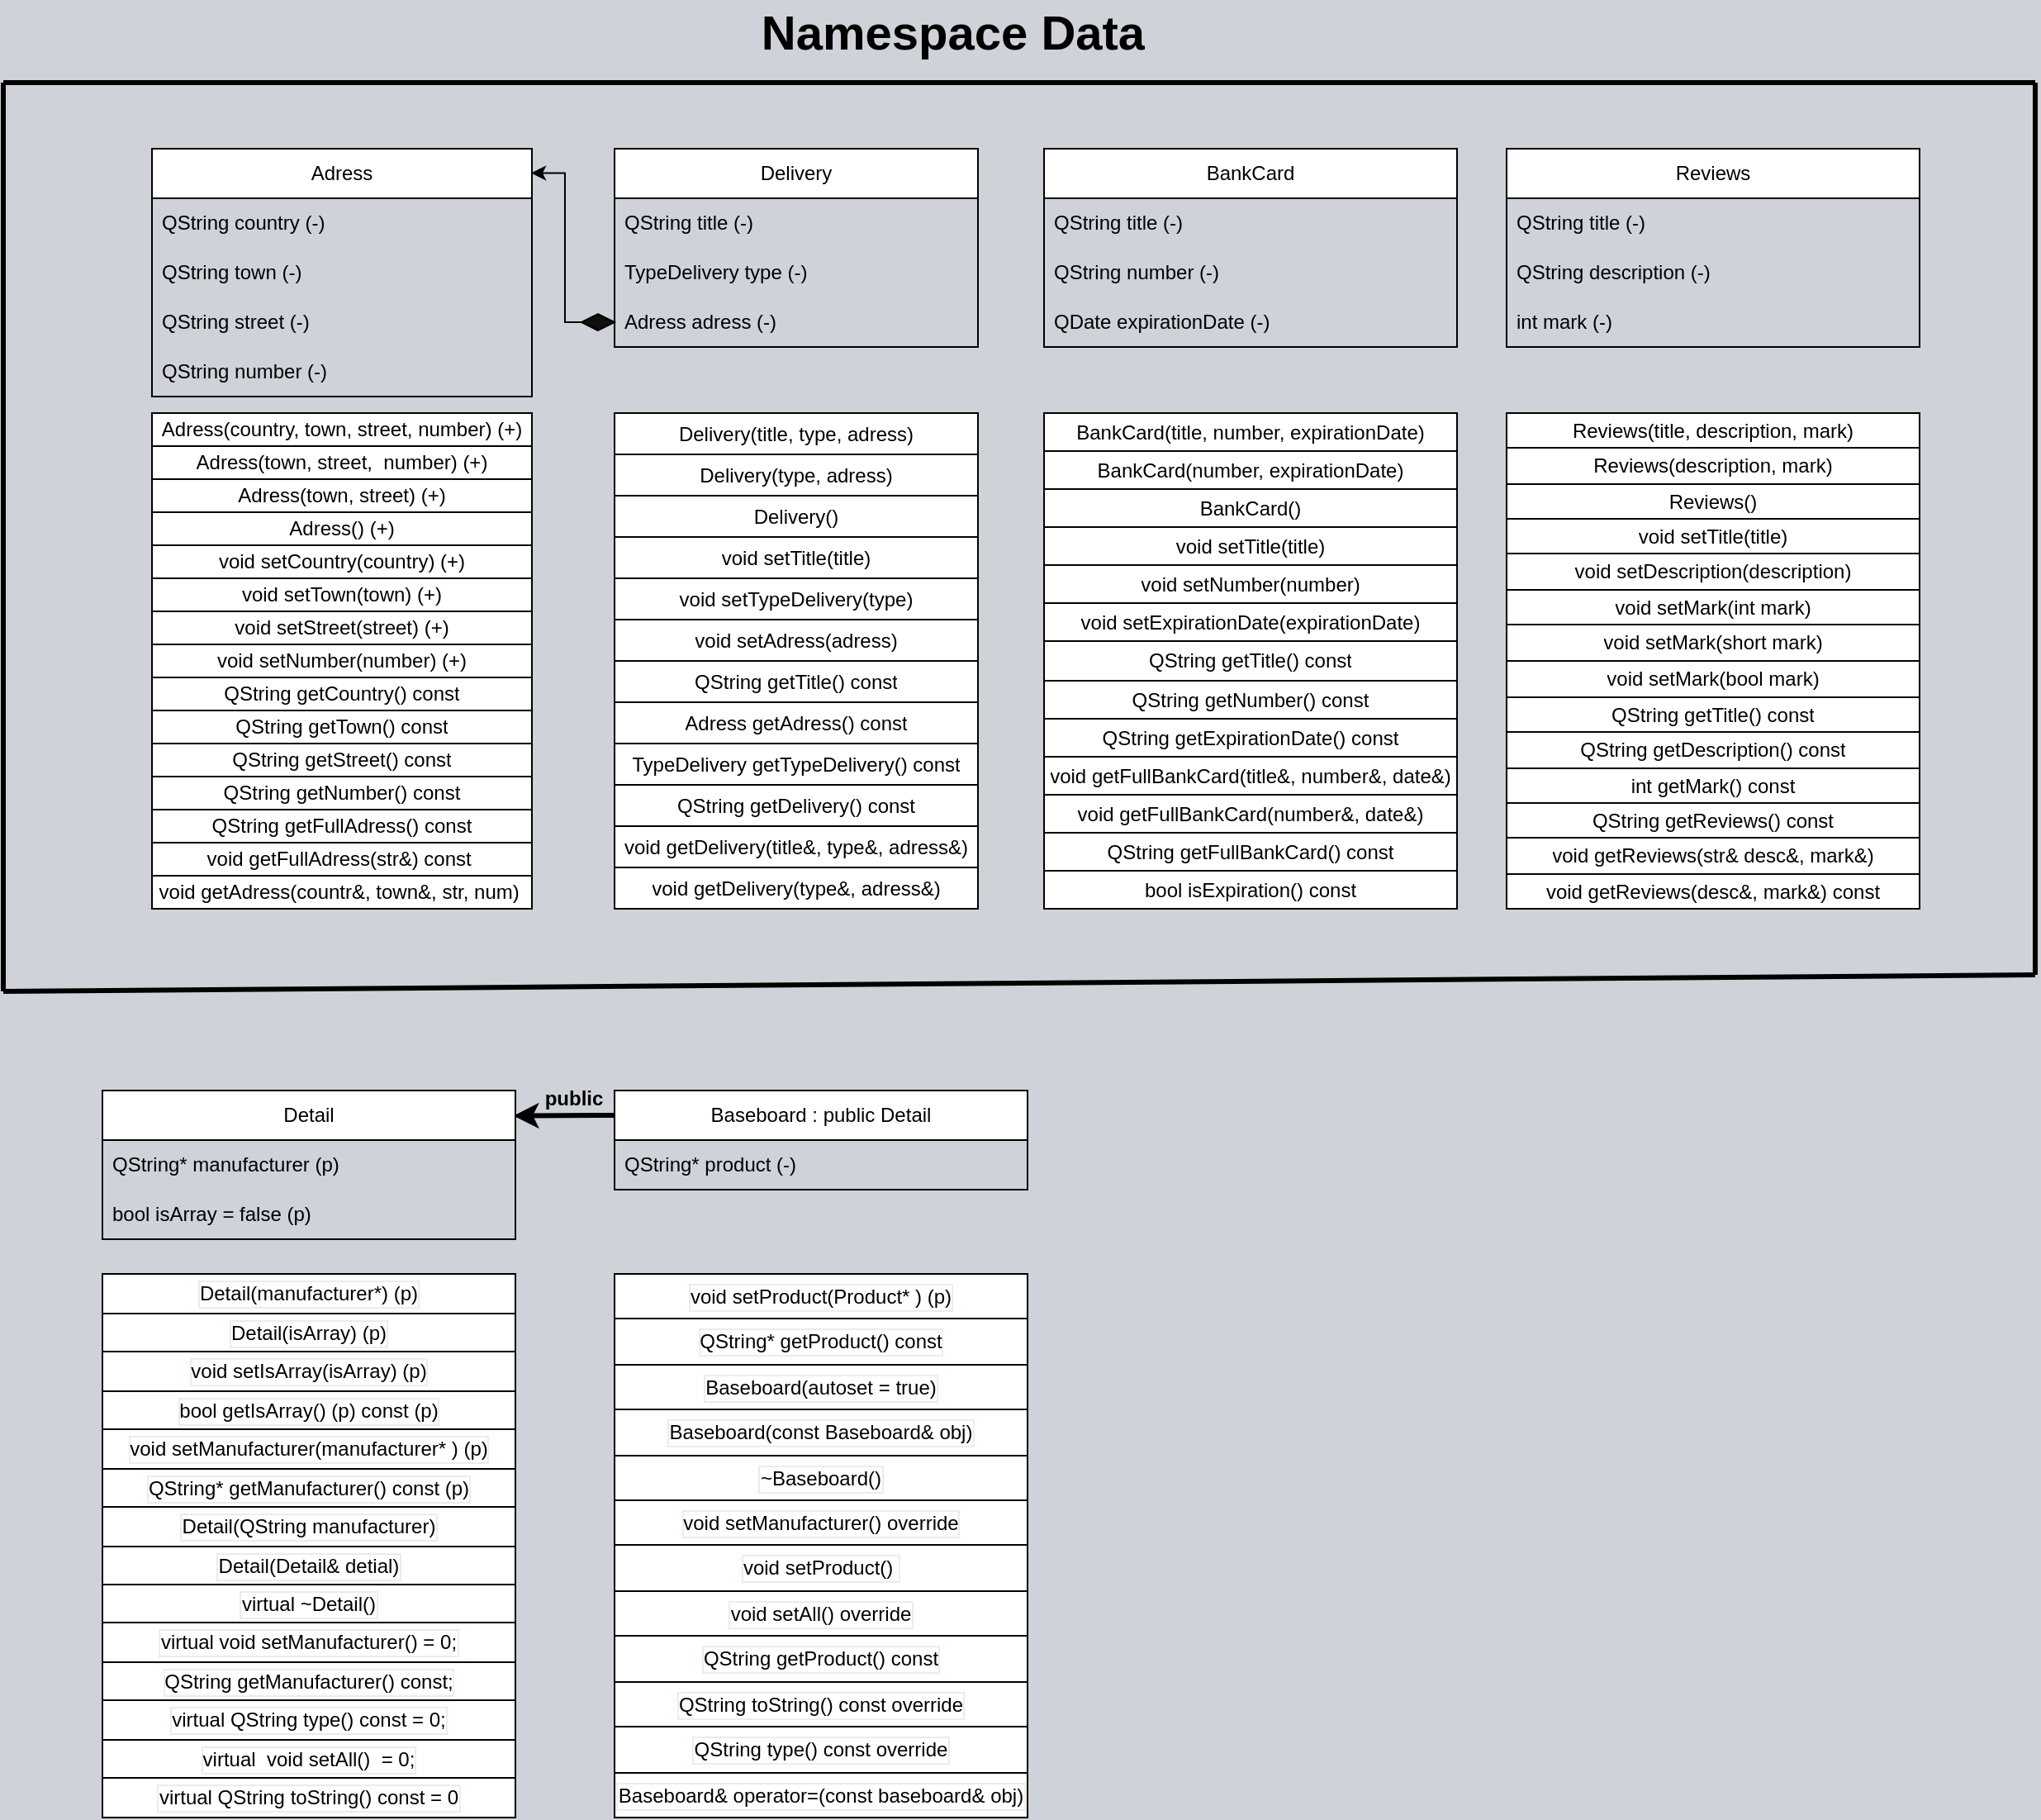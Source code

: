 <mxfile version="20.8.10" type="device"><diagram id="C5RBs43oDa-KdzZeNtuy" name="Page-1"><mxGraphModel dx="2261" dy="2039" grid="1" gridSize="10" guides="1" tooltips="1" connect="1" arrows="1" fold="1" page="1" pageScale="1" pageWidth="827" pageHeight="1169" background="#CFD2D8" math="0" shadow="0"><root><mxCell id="WIyWlLk6GJQsqaUBKTNV-0"/><mxCell id="WIyWlLk6GJQsqaUBKTNV-1" parent="WIyWlLk6GJQsqaUBKTNV-0"/><mxCell id="ZkoaRM-Byy1-bZ_rIZg1-0" value="Adress" style="swimlane;fontStyle=0;childLayout=stackLayout;horizontal=1;startSize=30;horizontalStack=0;resizeParent=1;resizeParentMax=0;resizeLast=0;collapsible=1;marginBottom=0;whiteSpace=wrap;html=1;" vertex="1" parent="WIyWlLk6GJQsqaUBKTNV-1"><mxGeometry x="-500" y="-1020" width="230" height="150" as="geometry"/></mxCell><mxCell id="ZkoaRM-Byy1-bZ_rIZg1-1" value="QString country (-)" style="text;strokeColor=none;fillColor=none;align=left;verticalAlign=middle;spacingLeft=4;spacingRight=4;overflow=hidden;points=[[0,0.5],[1,0.5]];portConstraint=eastwest;rotatable=0;whiteSpace=wrap;html=1;" vertex="1" parent="ZkoaRM-Byy1-bZ_rIZg1-0"><mxGeometry y="30" width="230" height="30" as="geometry"/></mxCell><mxCell id="ZkoaRM-Byy1-bZ_rIZg1-2" value="QString town (-)" style="text;strokeColor=none;fillColor=none;align=left;verticalAlign=middle;spacingLeft=4;spacingRight=4;overflow=hidden;points=[[0,0.5],[1,0.5]];portConstraint=eastwest;rotatable=0;whiteSpace=wrap;html=1;" vertex="1" parent="ZkoaRM-Byy1-bZ_rIZg1-0"><mxGeometry y="60" width="230" height="30" as="geometry"/></mxCell><mxCell id="ZkoaRM-Byy1-bZ_rIZg1-3" value="QString street (-)" style="text;strokeColor=none;fillColor=none;align=left;verticalAlign=middle;spacingLeft=4;spacingRight=4;overflow=hidden;points=[[0,0.5],[1,0.5]];portConstraint=eastwest;rotatable=0;whiteSpace=wrap;html=1;" vertex="1" parent="ZkoaRM-Byy1-bZ_rIZg1-0"><mxGeometry y="90" width="230" height="30" as="geometry"/></mxCell><mxCell id="ZkoaRM-Byy1-bZ_rIZg1-5" value="QString number (-)" style="text;strokeColor=none;fillColor=none;align=left;verticalAlign=middle;spacingLeft=4;spacingRight=4;overflow=hidden;points=[[0,0.5],[1,0.5]];portConstraint=eastwest;rotatable=0;whiteSpace=wrap;html=1;" vertex="1" parent="ZkoaRM-Byy1-bZ_rIZg1-0"><mxGeometry y="120" width="230" height="30" as="geometry"/></mxCell><mxCell id="ZkoaRM-Byy1-bZ_rIZg1-6" value="" style="shape=table;startSize=0;container=1;collapsible=0;childLayout=tableLayout;" vertex="1" parent="WIyWlLk6GJQsqaUBKTNV-1"><mxGeometry x="-500" y="-860" width="230" height="300" as="geometry"/></mxCell><mxCell id="ZkoaRM-Byy1-bZ_rIZg1-7" value="" style="shape=tableRow;horizontal=0;startSize=0;swimlaneHead=0;swimlaneBody=0;strokeColor=inherit;top=0;left=0;bottom=0;right=0;collapsible=0;dropTarget=0;fillColor=none;points=[[0,0.5],[1,0.5]];portConstraint=eastwest;" vertex="1" parent="ZkoaRM-Byy1-bZ_rIZg1-6"><mxGeometry width="230" height="20" as="geometry"/></mxCell><mxCell id="ZkoaRM-Byy1-bZ_rIZg1-8" value="Adress(country, town, street, number) (+)" style="shape=partialRectangle;html=1;whiteSpace=wrap;connectable=0;strokeColor=inherit;overflow=hidden;fillColor=none;top=0;left=0;bottom=0;right=0;pointerEvents=1;" vertex="1" parent="ZkoaRM-Byy1-bZ_rIZg1-7"><mxGeometry width="230" height="20" as="geometry"><mxRectangle width="230" height="20" as="alternateBounds"/></mxGeometry></mxCell><mxCell id="ZkoaRM-Byy1-bZ_rIZg1-9" value="" style="shape=tableRow;horizontal=0;startSize=0;swimlaneHead=0;swimlaneBody=0;strokeColor=inherit;top=0;left=0;bottom=0;right=0;collapsible=0;dropTarget=0;fillColor=none;points=[[0,0.5],[1,0.5]];portConstraint=eastwest;" vertex="1" parent="ZkoaRM-Byy1-bZ_rIZg1-6"><mxGeometry y="20" width="230" height="20" as="geometry"/></mxCell><mxCell id="ZkoaRM-Byy1-bZ_rIZg1-10" value="Adress(town, street,&amp;nbsp; number) (+)" style="shape=partialRectangle;html=1;whiteSpace=wrap;connectable=0;strokeColor=inherit;overflow=hidden;fillColor=none;top=0;left=0;bottom=0;right=0;pointerEvents=1;" vertex="1" parent="ZkoaRM-Byy1-bZ_rIZg1-9"><mxGeometry width="230" height="20" as="geometry"><mxRectangle width="230" height="20" as="alternateBounds"/></mxGeometry></mxCell><mxCell id="ZkoaRM-Byy1-bZ_rIZg1-11" value="" style="shape=tableRow;horizontal=0;startSize=0;swimlaneHead=0;swimlaneBody=0;strokeColor=inherit;top=0;left=0;bottom=0;right=0;collapsible=0;dropTarget=0;fillColor=none;points=[[0,0.5],[1,0.5]];portConstraint=eastwest;" vertex="1" parent="ZkoaRM-Byy1-bZ_rIZg1-6"><mxGeometry y="40" width="230" height="20" as="geometry"/></mxCell><mxCell id="ZkoaRM-Byy1-bZ_rIZg1-12" value="Adress(town, street) (+)" style="shape=partialRectangle;html=1;whiteSpace=wrap;connectable=0;strokeColor=inherit;overflow=hidden;fillColor=none;top=0;left=0;bottom=0;right=0;pointerEvents=1;" vertex="1" parent="ZkoaRM-Byy1-bZ_rIZg1-11"><mxGeometry width="230" height="20" as="geometry"><mxRectangle width="230" height="20" as="alternateBounds"/></mxGeometry></mxCell><mxCell id="ZkoaRM-Byy1-bZ_rIZg1-13" value="" style="shape=tableRow;horizontal=0;startSize=0;swimlaneHead=0;swimlaneBody=0;strokeColor=inherit;top=0;left=0;bottom=0;right=0;collapsible=0;dropTarget=0;fillColor=none;points=[[0,0.5],[1,0.5]];portConstraint=eastwest;" vertex="1" parent="ZkoaRM-Byy1-bZ_rIZg1-6"><mxGeometry y="60" width="230" height="20" as="geometry"/></mxCell><mxCell id="ZkoaRM-Byy1-bZ_rIZg1-14" value="Adress() (+)" style="shape=partialRectangle;html=1;whiteSpace=wrap;connectable=0;strokeColor=inherit;overflow=hidden;fillColor=none;top=0;left=0;bottom=0;right=0;pointerEvents=1;" vertex="1" parent="ZkoaRM-Byy1-bZ_rIZg1-13"><mxGeometry width="230" height="20" as="geometry"><mxRectangle width="230" height="20" as="alternateBounds"/></mxGeometry></mxCell><mxCell id="ZkoaRM-Byy1-bZ_rIZg1-15" value="" style="shape=tableRow;horizontal=0;startSize=0;swimlaneHead=0;swimlaneBody=0;strokeColor=inherit;top=0;left=0;bottom=0;right=0;collapsible=0;dropTarget=0;fillColor=none;points=[[0,0.5],[1,0.5]];portConstraint=eastwest;" vertex="1" parent="ZkoaRM-Byy1-bZ_rIZg1-6"><mxGeometry y="80" width="230" height="20" as="geometry"/></mxCell><mxCell id="ZkoaRM-Byy1-bZ_rIZg1-16" value="void setCountry(country) (+)" style="shape=partialRectangle;html=1;whiteSpace=wrap;connectable=0;strokeColor=inherit;overflow=hidden;fillColor=none;top=0;left=0;bottom=0;right=0;pointerEvents=1;" vertex="1" parent="ZkoaRM-Byy1-bZ_rIZg1-15"><mxGeometry width="230" height="20" as="geometry"><mxRectangle width="230" height="20" as="alternateBounds"/></mxGeometry></mxCell><mxCell id="ZkoaRM-Byy1-bZ_rIZg1-17" value="" style="shape=tableRow;horizontal=0;startSize=0;swimlaneHead=0;swimlaneBody=0;strokeColor=inherit;top=0;left=0;bottom=0;right=0;collapsible=0;dropTarget=0;fillColor=none;points=[[0,0.5],[1,0.5]];portConstraint=eastwest;" vertex="1" parent="ZkoaRM-Byy1-bZ_rIZg1-6"><mxGeometry y="100" width="230" height="20" as="geometry"/></mxCell><mxCell id="ZkoaRM-Byy1-bZ_rIZg1-18" value="void setTown(town) (+)" style="shape=partialRectangle;html=1;whiteSpace=wrap;connectable=0;strokeColor=inherit;overflow=hidden;fillColor=none;top=0;left=0;bottom=0;right=0;pointerEvents=1;" vertex="1" parent="ZkoaRM-Byy1-bZ_rIZg1-17"><mxGeometry width="230" height="20" as="geometry"><mxRectangle width="230" height="20" as="alternateBounds"/></mxGeometry></mxCell><mxCell id="ZkoaRM-Byy1-bZ_rIZg1-19" value="" style="shape=tableRow;horizontal=0;startSize=0;swimlaneHead=0;swimlaneBody=0;strokeColor=inherit;top=0;left=0;bottom=0;right=0;collapsible=0;dropTarget=0;fillColor=none;points=[[0,0.5],[1,0.5]];portConstraint=eastwest;" vertex="1" parent="ZkoaRM-Byy1-bZ_rIZg1-6"><mxGeometry y="120" width="230" height="20" as="geometry"/></mxCell><mxCell id="ZkoaRM-Byy1-bZ_rIZg1-20" value="void setStreet(street) (+)" style="shape=partialRectangle;html=1;whiteSpace=wrap;connectable=0;strokeColor=inherit;overflow=hidden;fillColor=none;top=0;left=0;bottom=0;right=0;pointerEvents=1;" vertex="1" parent="ZkoaRM-Byy1-bZ_rIZg1-19"><mxGeometry width="230" height="20" as="geometry"><mxRectangle width="230" height="20" as="alternateBounds"/></mxGeometry></mxCell><mxCell id="ZkoaRM-Byy1-bZ_rIZg1-21" value="" style="shape=tableRow;horizontal=0;startSize=0;swimlaneHead=0;swimlaneBody=0;strokeColor=inherit;top=0;left=0;bottom=0;right=0;collapsible=0;dropTarget=0;fillColor=none;points=[[0,0.5],[1,0.5]];portConstraint=eastwest;" vertex="1" parent="ZkoaRM-Byy1-bZ_rIZg1-6"><mxGeometry y="140" width="230" height="20" as="geometry"/></mxCell><mxCell id="ZkoaRM-Byy1-bZ_rIZg1-22" value="void setNumber(number) (+)" style="shape=partialRectangle;html=1;whiteSpace=wrap;connectable=0;strokeColor=inherit;overflow=hidden;fillColor=none;top=0;left=0;bottom=0;right=0;pointerEvents=1;" vertex="1" parent="ZkoaRM-Byy1-bZ_rIZg1-21"><mxGeometry width="230" height="20" as="geometry"><mxRectangle width="230" height="20" as="alternateBounds"/></mxGeometry></mxCell><mxCell id="ZkoaRM-Byy1-bZ_rIZg1-23" value="" style="shape=tableRow;horizontal=0;startSize=0;swimlaneHead=0;swimlaneBody=0;strokeColor=inherit;top=0;left=0;bottom=0;right=0;collapsible=0;dropTarget=0;fillColor=none;points=[[0,0.5],[1,0.5]];portConstraint=eastwest;" vertex="1" parent="ZkoaRM-Byy1-bZ_rIZg1-6"><mxGeometry y="160" width="230" height="20" as="geometry"/></mxCell><mxCell id="ZkoaRM-Byy1-bZ_rIZg1-24" value="QString getCountry() const" style="shape=partialRectangle;html=1;whiteSpace=wrap;connectable=0;strokeColor=inherit;overflow=hidden;fillColor=none;top=0;left=0;bottom=0;right=0;pointerEvents=1;" vertex="1" parent="ZkoaRM-Byy1-bZ_rIZg1-23"><mxGeometry width="230" height="20" as="geometry"><mxRectangle width="230" height="20" as="alternateBounds"/></mxGeometry></mxCell><mxCell id="ZkoaRM-Byy1-bZ_rIZg1-25" value="" style="shape=tableRow;horizontal=0;startSize=0;swimlaneHead=0;swimlaneBody=0;strokeColor=inherit;top=0;left=0;bottom=0;right=0;collapsible=0;dropTarget=0;fillColor=none;points=[[0,0.5],[1,0.5]];portConstraint=eastwest;" vertex="1" parent="ZkoaRM-Byy1-bZ_rIZg1-6"><mxGeometry y="180" width="230" height="20" as="geometry"/></mxCell><mxCell id="ZkoaRM-Byy1-bZ_rIZg1-26" value="QString getTown() const" style="shape=partialRectangle;html=1;whiteSpace=wrap;connectable=0;strokeColor=inherit;overflow=hidden;fillColor=none;top=0;left=0;bottom=0;right=0;pointerEvents=1;" vertex="1" parent="ZkoaRM-Byy1-bZ_rIZg1-25"><mxGeometry width="230" height="20" as="geometry"><mxRectangle width="230" height="20" as="alternateBounds"/></mxGeometry></mxCell><mxCell id="ZkoaRM-Byy1-bZ_rIZg1-27" value="" style="shape=tableRow;horizontal=0;startSize=0;swimlaneHead=0;swimlaneBody=0;strokeColor=inherit;top=0;left=0;bottom=0;right=0;collapsible=0;dropTarget=0;fillColor=none;points=[[0,0.5],[1,0.5]];portConstraint=eastwest;" vertex="1" parent="ZkoaRM-Byy1-bZ_rIZg1-6"><mxGeometry y="200" width="230" height="20" as="geometry"/></mxCell><mxCell id="ZkoaRM-Byy1-bZ_rIZg1-28" value="QString getStreet() const" style="shape=partialRectangle;html=1;whiteSpace=wrap;connectable=0;strokeColor=inherit;overflow=hidden;fillColor=none;top=0;left=0;bottom=0;right=0;pointerEvents=1;" vertex="1" parent="ZkoaRM-Byy1-bZ_rIZg1-27"><mxGeometry width="230" height="20" as="geometry"><mxRectangle width="230" height="20" as="alternateBounds"/></mxGeometry></mxCell><mxCell id="ZkoaRM-Byy1-bZ_rIZg1-29" value="" style="shape=tableRow;horizontal=0;startSize=0;swimlaneHead=0;swimlaneBody=0;strokeColor=inherit;top=0;left=0;bottom=0;right=0;collapsible=0;dropTarget=0;fillColor=none;points=[[0,0.5],[1,0.5]];portConstraint=eastwest;" vertex="1" parent="ZkoaRM-Byy1-bZ_rIZg1-6"><mxGeometry y="220" width="230" height="20" as="geometry"/></mxCell><mxCell id="ZkoaRM-Byy1-bZ_rIZg1-30" value="QString getNumber() const" style="shape=partialRectangle;html=1;whiteSpace=wrap;connectable=0;strokeColor=inherit;overflow=hidden;fillColor=none;top=0;left=0;bottom=0;right=0;pointerEvents=1;" vertex="1" parent="ZkoaRM-Byy1-bZ_rIZg1-29"><mxGeometry width="230" height="20" as="geometry"><mxRectangle width="230" height="20" as="alternateBounds"/></mxGeometry></mxCell><mxCell id="ZkoaRM-Byy1-bZ_rIZg1-31" value="" style="shape=tableRow;horizontal=0;startSize=0;swimlaneHead=0;swimlaneBody=0;strokeColor=inherit;top=0;left=0;bottom=0;right=0;collapsible=0;dropTarget=0;fillColor=none;points=[[0,0.5],[1,0.5]];portConstraint=eastwest;" vertex="1" parent="ZkoaRM-Byy1-bZ_rIZg1-6"><mxGeometry y="240" width="230" height="20" as="geometry"/></mxCell><mxCell id="ZkoaRM-Byy1-bZ_rIZg1-32" value="QString getFullAdress() const" style="shape=partialRectangle;html=1;whiteSpace=wrap;connectable=0;strokeColor=inherit;overflow=hidden;fillColor=none;top=0;left=0;bottom=0;right=0;pointerEvents=1;" vertex="1" parent="ZkoaRM-Byy1-bZ_rIZg1-31"><mxGeometry width="230" height="20" as="geometry"><mxRectangle width="230" height="20" as="alternateBounds"/></mxGeometry></mxCell><mxCell id="ZkoaRM-Byy1-bZ_rIZg1-33" value="" style="shape=tableRow;horizontal=0;startSize=0;swimlaneHead=0;swimlaneBody=0;strokeColor=inherit;top=0;left=0;bottom=0;right=0;collapsible=0;dropTarget=0;fillColor=none;points=[[0,0.5],[1,0.5]];portConstraint=eastwest;" vertex="1" parent="ZkoaRM-Byy1-bZ_rIZg1-6"><mxGeometry y="260" width="230" height="20" as="geometry"/></mxCell><mxCell id="ZkoaRM-Byy1-bZ_rIZg1-34" value="void getFullAdress(str&amp;amp;) const&amp;nbsp;" style="shape=partialRectangle;html=1;whiteSpace=wrap;connectable=0;strokeColor=inherit;overflow=hidden;fillColor=none;top=0;left=0;bottom=0;right=0;pointerEvents=1;" vertex="1" parent="ZkoaRM-Byy1-bZ_rIZg1-33"><mxGeometry width="230" height="20" as="geometry"><mxRectangle width="230" height="20" as="alternateBounds"/></mxGeometry></mxCell><mxCell id="ZkoaRM-Byy1-bZ_rIZg1-35" value="" style="shape=tableRow;horizontal=0;startSize=0;swimlaneHead=0;swimlaneBody=0;strokeColor=inherit;top=0;left=0;bottom=0;right=0;collapsible=0;dropTarget=0;fillColor=none;points=[[0,0.5],[1,0.5]];portConstraint=eastwest;" vertex="1" parent="ZkoaRM-Byy1-bZ_rIZg1-6"><mxGeometry y="280" width="230" height="20" as="geometry"/></mxCell><mxCell id="ZkoaRM-Byy1-bZ_rIZg1-36" value="void getAdress(countr&amp;amp;, town&amp;amp;, str, num)&amp;nbsp;" style="shape=partialRectangle;html=1;whiteSpace=wrap;connectable=0;strokeColor=inherit;overflow=hidden;fillColor=none;top=0;left=0;bottom=0;right=0;pointerEvents=1;" vertex="1" parent="ZkoaRM-Byy1-bZ_rIZg1-35"><mxGeometry width="230" height="20" as="geometry"><mxRectangle width="230" height="20" as="alternateBounds"/></mxGeometry></mxCell><mxCell id="ZkoaRM-Byy1-bZ_rIZg1-38" value="BankCard" style="swimlane;fontStyle=0;childLayout=stackLayout;horizontal=1;startSize=30;horizontalStack=0;resizeParent=1;resizeParentMax=0;resizeLast=0;collapsible=1;marginBottom=0;whiteSpace=wrap;html=1;" vertex="1" parent="WIyWlLk6GJQsqaUBKTNV-1"><mxGeometry x="40" y="-1020" width="250" height="120" as="geometry"/></mxCell><mxCell id="ZkoaRM-Byy1-bZ_rIZg1-39" value="QString title (-)" style="text;strokeColor=none;fillColor=none;align=left;verticalAlign=middle;spacingLeft=4;spacingRight=4;overflow=hidden;points=[[0,0.5],[1,0.5]];portConstraint=eastwest;rotatable=0;whiteSpace=wrap;html=1;" vertex="1" parent="ZkoaRM-Byy1-bZ_rIZg1-38"><mxGeometry y="30" width="250" height="30" as="geometry"/></mxCell><mxCell id="ZkoaRM-Byy1-bZ_rIZg1-40" value="QString number (-)" style="text;strokeColor=none;fillColor=none;align=left;verticalAlign=middle;spacingLeft=4;spacingRight=4;overflow=hidden;points=[[0,0.5],[1,0.5]];portConstraint=eastwest;rotatable=0;whiteSpace=wrap;html=1;" vertex="1" parent="ZkoaRM-Byy1-bZ_rIZg1-38"><mxGeometry y="60" width="250" height="30" as="geometry"/></mxCell><mxCell id="ZkoaRM-Byy1-bZ_rIZg1-41" value="QDate expirationDate (-)" style="text;strokeColor=none;fillColor=none;align=left;verticalAlign=middle;spacingLeft=4;spacingRight=4;overflow=hidden;points=[[0,0.5],[1,0.5]];portConstraint=eastwest;rotatable=0;whiteSpace=wrap;html=1;" vertex="1" parent="ZkoaRM-Byy1-bZ_rIZg1-38"><mxGeometry y="90" width="250" height="30" as="geometry"/></mxCell><mxCell id="ZkoaRM-Byy1-bZ_rIZg1-44" value="" style="shape=table;startSize=0;container=1;collapsible=0;childLayout=tableLayout;" vertex="1" parent="WIyWlLk6GJQsqaUBKTNV-1"><mxGeometry x="40" y="-860" width="250" height="300" as="geometry"/></mxCell><mxCell id="ZkoaRM-Byy1-bZ_rIZg1-45" value="" style="shape=tableRow;horizontal=0;startSize=0;swimlaneHead=0;swimlaneBody=0;strokeColor=inherit;top=0;left=0;bottom=0;right=0;collapsible=0;dropTarget=0;fillColor=none;points=[[0,0.5],[1,0.5]];portConstraint=eastwest;" vertex="1" parent="ZkoaRM-Byy1-bZ_rIZg1-44"><mxGeometry width="250" height="23" as="geometry"/></mxCell><mxCell id="ZkoaRM-Byy1-bZ_rIZg1-46" value="BankCard(title, number, expirationDate)" style="shape=partialRectangle;html=1;whiteSpace=wrap;connectable=0;strokeColor=inherit;overflow=hidden;fillColor=none;top=0;left=0;bottom=0;right=0;pointerEvents=1;" vertex="1" parent="ZkoaRM-Byy1-bZ_rIZg1-45"><mxGeometry width="250" height="23" as="geometry"><mxRectangle width="250" height="23" as="alternateBounds"/></mxGeometry></mxCell><mxCell id="ZkoaRM-Byy1-bZ_rIZg1-47" value="" style="shape=tableRow;horizontal=0;startSize=0;swimlaneHead=0;swimlaneBody=0;strokeColor=inherit;top=0;left=0;bottom=0;right=0;collapsible=0;dropTarget=0;fillColor=none;points=[[0,0.5],[1,0.5]];portConstraint=eastwest;" vertex="1" parent="ZkoaRM-Byy1-bZ_rIZg1-44"><mxGeometry y="23" width="250" height="23" as="geometry"/></mxCell><mxCell id="ZkoaRM-Byy1-bZ_rIZg1-48" value="BankCard(number, expirationDate)" style="shape=partialRectangle;html=1;whiteSpace=wrap;connectable=0;strokeColor=inherit;overflow=hidden;fillColor=none;top=0;left=0;bottom=0;right=0;pointerEvents=1;" vertex="1" parent="ZkoaRM-Byy1-bZ_rIZg1-47"><mxGeometry width="250" height="23" as="geometry"><mxRectangle width="250" height="23" as="alternateBounds"/></mxGeometry></mxCell><mxCell id="ZkoaRM-Byy1-bZ_rIZg1-49" value="" style="shape=tableRow;horizontal=0;startSize=0;swimlaneHead=0;swimlaneBody=0;strokeColor=inherit;top=0;left=0;bottom=0;right=0;collapsible=0;dropTarget=0;fillColor=none;points=[[0,0.5],[1,0.5]];portConstraint=eastwest;" vertex="1" parent="ZkoaRM-Byy1-bZ_rIZg1-44"><mxGeometry y="46" width="250" height="23" as="geometry"/></mxCell><mxCell id="ZkoaRM-Byy1-bZ_rIZg1-50" value="BankCard()" style="shape=partialRectangle;html=1;whiteSpace=wrap;connectable=0;strokeColor=inherit;overflow=hidden;fillColor=none;top=0;left=0;bottom=0;right=0;pointerEvents=1;" vertex="1" parent="ZkoaRM-Byy1-bZ_rIZg1-49"><mxGeometry width="250" height="23" as="geometry"><mxRectangle width="250" height="23" as="alternateBounds"/></mxGeometry></mxCell><mxCell id="ZkoaRM-Byy1-bZ_rIZg1-51" value="" style="shape=tableRow;horizontal=0;startSize=0;swimlaneHead=0;swimlaneBody=0;strokeColor=inherit;top=0;left=0;bottom=0;right=0;collapsible=0;dropTarget=0;fillColor=none;points=[[0,0.5],[1,0.5]];portConstraint=eastwest;" vertex="1" parent="ZkoaRM-Byy1-bZ_rIZg1-44"><mxGeometry y="69" width="250" height="23" as="geometry"/></mxCell><mxCell id="ZkoaRM-Byy1-bZ_rIZg1-52" value="void setTitle(title)" style="shape=partialRectangle;html=1;whiteSpace=wrap;connectable=0;strokeColor=inherit;overflow=hidden;fillColor=none;top=0;left=0;bottom=0;right=0;pointerEvents=1;align=center;" vertex="1" parent="ZkoaRM-Byy1-bZ_rIZg1-51"><mxGeometry width="250" height="23" as="geometry"><mxRectangle width="250" height="23" as="alternateBounds"/></mxGeometry></mxCell><mxCell id="ZkoaRM-Byy1-bZ_rIZg1-53" value="" style="shape=tableRow;horizontal=0;startSize=0;swimlaneHead=0;swimlaneBody=0;strokeColor=inherit;top=0;left=0;bottom=0;right=0;collapsible=0;dropTarget=0;fillColor=none;points=[[0,0.5],[1,0.5]];portConstraint=eastwest;" vertex="1" parent="ZkoaRM-Byy1-bZ_rIZg1-44"><mxGeometry y="92" width="250" height="23" as="geometry"/></mxCell><mxCell id="ZkoaRM-Byy1-bZ_rIZg1-54" value="void setNumber(number)" style="shape=partialRectangle;html=1;whiteSpace=wrap;connectable=0;strokeColor=inherit;overflow=hidden;fillColor=none;top=0;left=0;bottom=0;right=0;pointerEvents=1;" vertex="1" parent="ZkoaRM-Byy1-bZ_rIZg1-53"><mxGeometry width="250" height="23" as="geometry"><mxRectangle width="250" height="23" as="alternateBounds"/></mxGeometry></mxCell><mxCell id="ZkoaRM-Byy1-bZ_rIZg1-55" value="" style="shape=tableRow;horizontal=0;startSize=0;swimlaneHead=0;swimlaneBody=0;strokeColor=inherit;top=0;left=0;bottom=0;right=0;collapsible=0;dropTarget=0;fillColor=none;points=[[0,0.5],[1,0.5]];portConstraint=eastwest;" vertex="1" parent="ZkoaRM-Byy1-bZ_rIZg1-44"><mxGeometry y="115" width="250" height="23" as="geometry"/></mxCell><mxCell id="ZkoaRM-Byy1-bZ_rIZg1-56" value="void setExpirationDate(expirationDate)" style="shape=partialRectangle;html=1;whiteSpace=wrap;connectable=0;strokeColor=inherit;overflow=hidden;fillColor=none;top=0;left=0;bottom=0;right=0;pointerEvents=1;" vertex="1" parent="ZkoaRM-Byy1-bZ_rIZg1-55"><mxGeometry width="250" height="23" as="geometry"><mxRectangle width="250" height="23" as="alternateBounds"/></mxGeometry></mxCell><mxCell id="ZkoaRM-Byy1-bZ_rIZg1-57" value="" style="shape=tableRow;horizontal=0;startSize=0;swimlaneHead=0;swimlaneBody=0;strokeColor=inherit;top=0;left=0;bottom=0;right=0;collapsible=0;dropTarget=0;fillColor=none;points=[[0,0.5],[1,0.5]];portConstraint=eastwest;" vertex="1" parent="ZkoaRM-Byy1-bZ_rIZg1-44"><mxGeometry y="138" width="250" height="24" as="geometry"/></mxCell><mxCell id="ZkoaRM-Byy1-bZ_rIZg1-58" value="QString getTitle() const" style="shape=partialRectangle;html=1;whiteSpace=wrap;connectable=0;strokeColor=inherit;overflow=hidden;fillColor=none;top=0;left=0;bottom=0;right=0;pointerEvents=1;" vertex="1" parent="ZkoaRM-Byy1-bZ_rIZg1-57"><mxGeometry width="250" height="24" as="geometry"><mxRectangle width="250" height="24" as="alternateBounds"/></mxGeometry></mxCell><mxCell id="ZkoaRM-Byy1-bZ_rIZg1-59" value="" style="shape=tableRow;horizontal=0;startSize=0;swimlaneHead=0;swimlaneBody=0;strokeColor=inherit;top=0;left=0;bottom=0;right=0;collapsible=0;dropTarget=0;fillColor=none;points=[[0,0.5],[1,0.5]];portConstraint=eastwest;" vertex="1" parent="ZkoaRM-Byy1-bZ_rIZg1-44"><mxGeometry y="162" width="250" height="23" as="geometry"/></mxCell><mxCell id="ZkoaRM-Byy1-bZ_rIZg1-60" value="QString getNumber() const" style="shape=partialRectangle;html=1;whiteSpace=wrap;connectable=0;strokeColor=inherit;overflow=hidden;fillColor=none;top=0;left=0;bottom=0;right=0;pointerEvents=1;" vertex="1" parent="ZkoaRM-Byy1-bZ_rIZg1-59"><mxGeometry width="250" height="23" as="geometry"><mxRectangle width="250" height="23" as="alternateBounds"/></mxGeometry></mxCell><mxCell id="ZkoaRM-Byy1-bZ_rIZg1-61" value="" style="shape=tableRow;horizontal=0;startSize=0;swimlaneHead=0;swimlaneBody=0;strokeColor=inherit;top=0;left=0;bottom=0;right=0;collapsible=0;dropTarget=0;fillColor=none;points=[[0,0.5],[1,0.5]];portConstraint=eastwest;" vertex="1" parent="ZkoaRM-Byy1-bZ_rIZg1-44"><mxGeometry y="185" width="250" height="23" as="geometry"/></mxCell><mxCell id="ZkoaRM-Byy1-bZ_rIZg1-62" value="QString getExpirationDate() const" style="shape=partialRectangle;html=1;whiteSpace=wrap;connectable=0;strokeColor=inherit;overflow=hidden;fillColor=none;top=0;left=0;bottom=0;right=0;pointerEvents=1;" vertex="1" parent="ZkoaRM-Byy1-bZ_rIZg1-61"><mxGeometry width="250" height="23" as="geometry"><mxRectangle width="250" height="23" as="alternateBounds"/></mxGeometry></mxCell><mxCell id="ZkoaRM-Byy1-bZ_rIZg1-63" value="" style="shape=tableRow;horizontal=0;startSize=0;swimlaneHead=0;swimlaneBody=0;strokeColor=inherit;top=0;left=0;bottom=0;right=0;collapsible=0;dropTarget=0;fillColor=none;points=[[0,0.5],[1,0.5]];portConstraint=eastwest;" vertex="1" parent="ZkoaRM-Byy1-bZ_rIZg1-44"><mxGeometry y="208" width="250" height="23" as="geometry"/></mxCell><mxCell id="ZkoaRM-Byy1-bZ_rIZg1-64" value="void getFullBankCard(title&amp;amp;, number&amp;amp;, date&amp;amp;)" style="shape=partialRectangle;html=1;whiteSpace=wrap;connectable=0;strokeColor=inherit;overflow=hidden;fillColor=none;top=0;left=0;bottom=0;right=0;pointerEvents=1;" vertex="1" parent="ZkoaRM-Byy1-bZ_rIZg1-63"><mxGeometry width="250" height="23" as="geometry"><mxRectangle width="250" height="23" as="alternateBounds"/></mxGeometry></mxCell><mxCell id="ZkoaRM-Byy1-bZ_rIZg1-65" value="" style="shape=tableRow;horizontal=0;startSize=0;swimlaneHead=0;swimlaneBody=0;strokeColor=inherit;top=0;left=0;bottom=0;right=0;collapsible=0;dropTarget=0;fillColor=none;points=[[0,0.5],[1,0.5]];portConstraint=eastwest;" vertex="1" parent="ZkoaRM-Byy1-bZ_rIZg1-44"><mxGeometry y="231" width="250" height="23" as="geometry"/></mxCell><mxCell id="ZkoaRM-Byy1-bZ_rIZg1-66" value="void getFullBankCard(number&amp;amp;, date&amp;amp;)" style="shape=partialRectangle;html=1;whiteSpace=wrap;connectable=0;strokeColor=inherit;overflow=hidden;fillColor=none;top=0;left=0;bottom=0;right=0;pointerEvents=1;" vertex="1" parent="ZkoaRM-Byy1-bZ_rIZg1-65"><mxGeometry width="250" height="23" as="geometry"><mxRectangle width="250" height="23" as="alternateBounds"/></mxGeometry></mxCell><mxCell id="ZkoaRM-Byy1-bZ_rIZg1-67" value="" style="shape=tableRow;horizontal=0;startSize=0;swimlaneHead=0;swimlaneBody=0;strokeColor=inherit;top=0;left=0;bottom=0;right=0;collapsible=0;dropTarget=0;fillColor=none;points=[[0,0.5],[1,0.5]];portConstraint=eastwest;" vertex="1" parent="ZkoaRM-Byy1-bZ_rIZg1-44"><mxGeometry y="254" width="250" height="23" as="geometry"/></mxCell><mxCell id="ZkoaRM-Byy1-bZ_rIZg1-68" value="QString getFullBankCard() const" style="shape=partialRectangle;html=1;whiteSpace=wrap;connectable=0;strokeColor=inherit;overflow=hidden;fillColor=none;top=0;left=0;bottom=0;right=0;pointerEvents=1;" vertex="1" parent="ZkoaRM-Byy1-bZ_rIZg1-67"><mxGeometry width="250" height="23" as="geometry"><mxRectangle width="250" height="23" as="alternateBounds"/></mxGeometry></mxCell><mxCell id="ZkoaRM-Byy1-bZ_rIZg1-69" value="" style="shape=tableRow;horizontal=0;startSize=0;swimlaneHead=0;swimlaneBody=0;strokeColor=inherit;top=0;left=0;bottom=0;right=0;collapsible=0;dropTarget=0;fillColor=none;points=[[0,0.5],[1,0.5]];portConstraint=eastwest;" vertex="1" parent="ZkoaRM-Byy1-bZ_rIZg1-44"><mxGeometry y="277" width="250" height="23" as="geometry"/></mxCell><mxCell id="ZkoaRM-Byy1-bZ_rIZg1-70" value="bool isExpiration() const" style="shape=partialRectangle;html=1;whiteSpace=wrap;connectable=0;strokeColor=inherit;overflow=hidden;fillColor=none;top=0;left=0;bottom=0;right=0;pointerEvents=1;" vertex="1" parent="ZkoaRM-Byy1-bZ_rIZg1-69"><mxGeometry width="250" height="23" as="geometry"><mxRectangle width="250" height="23" as="alternateBounds"/></mxGeometry></mxCell><mxCell id="ZkoaRM-Byy1-bZ_rIZg1-71" value="Delivery" style="swimlane;fontStyle=0;childLayout=stackLayout;horizontal=1;startSize=30;horizontalStack=0;resizeParent=1;resizeParentMax=0;resizeLast=0;collapsible=1;marginBottom=0;whiteSpace=wrap;html=1;fontSize=12;" vertex="1" parent="WIyWlLk6GJQsqaUBKTNV-1"><mxGeometry x="-220" y="-1020" width="220" height="120" as="geometry"/></mxCell><mxCell id="ZkoaRM-Byy1-bZ_rIZg1-72" value="QString title (-)" style="text;strokeColor=none;fillColor=none;align=left;verticalAlign=middle;spacingLeft=4;spacingRight=4;overflow=hidden;points=[[0,0.5],[1,0.5]];portConstraint=eastwest;rotatable=0;whiteSpace=wrap;html=1;fontSize=12;" vertex="1" parent="ZkoaRM-Byy1-bZ_rIZg1-71"><mxGeometry y="30" width="220" height="30" as="geometry"/></mxCell><mxCell id="ZkoaRM-Byy1-bZ_rIZg1-73" value="TypeDelivery type (-)" style="text;strokeColor=none;fillColor=none;align=left;verticalAlign=middle;spacingLeft=4;spacingRight=4;overflow=hidden;points=[[0,0.5],[1,0.5]];portConstraint=eastwest;rotatable=0;whiteSpace=wrap;html=1;fontSize=12;" vertex="1" parent="ZkoaRM-Byy1-bZ_rIZg1-71"><mxGeometry y="60" width="220" height="30" as="geometry"/></mxCell><mxCell id="ZkoaRM-Byy1-bZ_rIZg1-74" value="Adress adress (-)" style="text;strokeColor=none;fillColor=none;align=left;verticalAlign=middle;spacingLeft=4;spacingRight=4;overflow=hidden;points=[[0,0.5],[1,0.5]];portConstraint=eastwest;rotatable=0;whiteSpace=wrap;html=1;fontSize=12;" vertex="1" parent="ZkoaRM-Byy1-bZ_rIZg1-71"><mxGeometry y="90" width="220" height="30" as="geometry"/></mxCell><mxCell id="ZkoaRM-Byy1-bZ_rIZg1-75" value="" style="shape=table;startSize=0;container=1;collapsible=0;childLayout=tableLayout;fontSize=12;" vertex="1" parent="WIyWlLk6GJQsqaUBKTNV-1"><mxGeometry x="-220" y="-860" width="220" height="300" as="geometry"/></mxCell><mxCell id="ZkoaRM-Byy1-bZ_rIZg1-76" value="" style="shape=tableRow;horizontal=0;startSize=0;swimlaneHead=0;swimlaneBody=0;strokeColor=inherit;top=0;left=0;bottom=0;right=0;collapsible=0;dropTarget=0;fillColor=none;points=[[0,0.5],[1,0.5]];portConstraint=eastwest;fontSize=12;" vertex="1" parent="ZkoaRM-Byy1-bZ_rIZg1-75"><mxGeometry width="220" height="25" as="geometry"/></mxCell><mxCell id="ZkoaRM-Byy1-bZ_rIZg1-77" value="Delivery(title, type, adress)" style="shape=partialRectangle;html=1;whiteSpace=wrap;connectable=0;strokeColor=inherit;overflow=hidden;fillColor=none;top=0;left=0;bottom=0;right=0;pointerEvents=1;fontSize=12;" vertex="1" parent="ZkoaRM-Byy1-bZ_rIZg1-76"><mxGeometry width="220" height="25" as="geometry"><mxRectangle width="220" height="25" as="alternateBounds"/></mxGeometry></mxCell><mxCell id="ZkoaRM-Byy1-bZ_rIZg1-78" value="" style="shape=tableRow;horizontal=0;startSize=0;swimlaneHead=0;swimlaneBody=0;strokeColor=inherit;top=0;left=0;bottom=0;right=0;collapsible=0;dropTarget=0;fillColor=none;points=[[0,0.5],[1,0.5]];portConstraint=eastwest;fontSize=12;" vertex="1" parent="ZkoaRM-Byy1-bZ_rIZg1-75"><mxGeometry y="25" width="220" height="25" as="geometry"/></mxCell><mxCell id="ZkoaRM-Byy1-bZ_rIZg1-79" value="Delivery(type, adress)" style="shape=partialRectangle;html=1;whiteSpace=wrap;connectable=0;strokeColor=inherit;overflow=hidden;fillColor=none;top=0;left=0;bottom=0;right=0;pointerEvents=1;fontSize=12;" vertex="1" parent="ZkoaRM-Byy1-bZ_rIZg1-78"><mxGeometry width="220" height="25" as="geometry"><mxRectangle width="220" height="25" as="alternateBounds"/></mxGeometry></mxCell><mxCell id="ZkoaRM-Byy1-bZ_rIZg1-80" value="" style="shape=tableRow;horizontal=0;startSize=0;swimlaneHead=0;swimlaneBody=0;strokeColor=inherit;top=0;left=0;bottom=0;right=0;collapsible=0;dropTarget=0;fillColor=none;points=[[0,0.5],[1,0.5]];portConstraint=eastwest;fontSize=12;" vertex="1" parent="ZkoaRM-Byy1-bZ_rIZg1-75"><mxGeometry y="50" width="220" height="25" as="geometry"/></mxCell><mxCell id="ZkoaRM-Byy1-bZ_rIZg1-81" value="Delivery()" style="shape=partialRectangle;html=1;whiteSpace=wrap;connectable=0;strokeColor=inherit;overflow=hidden;fillColor=none;top=0;left=0;bottom=0;right=0;pointerEvents=1;fontSize=12;" vertex="1" parent="ZkoaRM-Byy1-bZ_rIZg1-80"><mxGeometry width="220" height="25" as="geometry"><mxRectangle width="220" height="25" as="alternateBounds"/></mxGeometry></mxCell><mxCell id="ZkoaRM-Byy1-bZ_rIZg1-82" value="" style="shape=tableRow;horizontal=0;startSize=0;swimlaneHead=0;swimlaneBody=0;strokeColor=inherit;top=0;left=0;bottom=0;right=0;collapsible=0;dropTarget=0;fillColor=none;points=[[0,0.5],[1,0.5]];portConstraint=eastwest;fontSize=12;" vertex="1" parent="ZkoaRM-Byy1-bZ_rIZg1-75"><mxGeometry y="75" width="220" height="25" as="geometry"/></mxCell><mxCell id="ZkoaRM-Byy1-bZ_rIZg1-83" value="void setTitle(title)" style="shape=partialRectangle;html=1;whiteSpace=wrap;connectable=0;strokeColor=inherit;overflow=hidden;fillColor=none;top=0;left=0;bottom=0;right=0;pointerEvents=1;fontSize=12;" vertex="1" parent="ZkoaRM-Byy1-bZ_rIZg1-82"><mxGeometry width="220" height="25" as="geometry"><mxRectangle width="220" height="25" as="alternateBounds"/></mxGeometry></mxCell><mxCell id="ZkoaRM-Byy1-bZ_rIZg1-84" value="" style="shape=tableRow;horizontal=0;startSize=0;swimlaneHead=0;swimlaneBody=0;strokeColor=inherit;top=0;left=0;bottom=0;right=0;collapsible=0;dropTarget=0;fillColor=none;points=[[0,0.5],[1,0.5]];portConstraint=eastwest;fontSize=12;" vertex="1" parent="ZkoaRM-Byy1-bZ_rIZg1-75"><mxGeometry y="100" width="220" height="25" as="geometry"/></mxCell><mxCell id="ZkoaRM-Byy1-bZ_rIZg1-85" value="void setTypeDelivery(type)" style="shape=partialRectangle;html=1;whiteSpace=wrap;connectable=0;strokeColor=inherit;overflow=hidden;fillColor=none;top=0;left=0;bottom=0;right=0;pointerEvents=1;fontSize=12;" vertex="1" parent="ZkoaRM-Byy1-bZ_rIZg1-84"><mxGeometry width="220" height="25" as="geometry"><mxRectangle width="220" height="25" as="alternateBounds"/></mxGeometry></mxCell><mxCell id="ZkoaRM-Byy1-bZ_rIZg1-86" value="" style="shape=tableRow;horizontal=0;startSize=0;swimlaneHead=0;swimlaneBody=0;strokeColor=inherit;top=0;left=0;bottom=0;right=0;collapsible=0;dropTarget=0;fillColor=none;points=[[0,0.5],[1,0.5]];portConstraint=eastwest;fontSize=12;" vertex="1" parent="ZkoaRM-Byy1-bZ_rIZg1-75"><mxGeometry y="125" width="220" height="25" as="geometry"/></mxCell><mxCell id="ZkoaRM-Byy1-bZ_rIZg1-87" value="void setAdress(adress)" style="shape=partialRectangle;html=1;whiteSpace=wrap;connectable=0;strokeColor=inherit;overflow=hidden;fillColor=none;top=0;left=0;bottom=0;right=0;pointerEvents=1;fontSize=12;" vertex="1" parent="ZkoaRM-Byy1-bZ_rIZg1-86"><mxGeometry width="220" height="25" as="geometry"><mxRectangle width="220" height="25" as="alternateBounds"/></mxGeometry></mxCell><mxCell id="ZkoaRM-Byy1-bZ_rIZg1-88" value="" style="shape=tableRow;horizontal=0;startSize=0;swimlaneHead=0;swimlaneBody=0;strokeColor=inherit;top=0;left=0;bottom=0;right=0;collapsible=0;dropTarget=0;fillColor=none;points=[[0,0.5],[1,0.5]];portConstraint=eastwest;fontSize=12;" vertex="1" parent="ZkoaRM-Byy1-bZ_rIZg1-75"><mxGeometry y="150" width="220" height="25" as="geometry"/></mxCell><mxCell id="ZkoaRM-Byy1-bZ_rIZg1-89" value="QString getTitle() const" style="shape=partialRectangle;html=1;whiteSpace=wrap;connectable=0;strokeColor=inherit;overflow=hidden;fillColor=none;top=0;left=0;bottom=0;right=0;pointerEvents=1;fontSize=12;" vertex="1" parent="ZkoaRM-Byy1-bZ_rIZg1-88"><mxGeometry width="220" height="25" as="geometry"><mxRectangle width="220" height="25" as="alternateBounds"/></mxGeometry></mxCell><mxCell id="ZkoaRM-Byy1-bZ_rIZg1-90" value="" style="shape=tableRow;horizontal=0;startSize=0;swimlaneHead=0;swimlaneBody=0;strokeColor=inherit;top=0;left=0;bottom=0;right=0;collapsible=0;dropTarget=0;fillColor=none;points=[[0,0.5],[1,0.5]];portConstraint=eastwest;fontSize=12;" vertex="1" parent="ZkoaRM-Byy1-bZ_rIZg1-75"><mxGeometry y="175" width="220" height="25" as="geometry"/></mxCell><mxCell id="ZkoaRM-Byy1-bZ_rIZg1-91" value="Adress getAdress() const" style="shape=partialRectangle;html=1;whiteSpace=wrap;connectable=0;strokeColor=inherit;overflow=hidden;fillColor=none;top=0;left=0;bottom=0;right=0;pointerEvents=1;fontSize=12;" vertex="1" parent="ZkoaRM-Byy1-bZ_rIZg1-90"><mxGeometry width="220" height="25" as="geometry"><mxRectangle width="220" height="25" as="alternateBounds"/></mxGeometry></mxCell><mxCell id="ZkoaRM-Byy1-bZ_rIZg1-92" value="" style="shape=tableRow;horizontal=0;startSize=0;swimlaneHead=0;swimlaneBody=0;strokeColor=inherit;top=0;left=0;bottom=0;right=0;collapsible=0;dropTarget=0;fillColor=none;points=[[0,0.5],[1,0.5]];portConstraint=eastwest;fontSize=12;" vertex="1" parent="ZkoaRM-Byy1-bZ_rIZg1-75"><mxGeometry y="200" width="220" height="25" as="geometry"/></mxCell><mxCell id="ZkoaRM-Byy1-bZ_rIZg1-93" value="TypeDelivery getTypeDelivery() const" style="shape=partialRectangle;html=1;whiteSpace=wrap;connectable=0;strokeColor=inherit;overflow=hidden;fillColor=none;top=0;left=0;bottom=0;right=0;pointerEvents=1;fontSize=12;" vertex="1" parent="ZkoaRM-Byy1-bZ_rIZg1-92"><mxGeometry width="220" height="25" as="geometry"><mxRectangle width="220" height="25" as="alternateBounds"/></mxGeometry></mxCell><mxCell id="ZkoaRM-Byy1-bZ_rIZg1-94" value="" style="shape=tableRow;horizontal=0;startSize=0;swimlaneHead=0;swimlaneBody=0;strokeColor=inherit;top=0;left=0;bottom=0;right=0;collapsible=0;dropTarget=0;fillColor=none;points=[[0,0.5],[1,0.5]];portConstraint=eastwest;fontSize=12;" vertex="1" parent="ZkoaRM-Byy1-bZ_rIZg1-75"><mxGeometry y="225" width="220" height="25" as="geometry"/></mxCell><mxCell id="ZkoaRM-Byy1-bZ_rIZg1-95" value="QString getDelivery() const" style="shape=partialRectangle;html=1;whiteSpace=wrap;connectable=0;strokeColor=inherit;overflow=hidden;fillColor=none;top=0;left=0;bottom=0;right=0;pointerEvents=1;fontSize=12;" vertex="1" parent="ZkoaRM-Byy1-bZ_rIZg1-94"><mxGeometry width="220" height="25" as="geometry"><mxRectangle width="220" height="25" as="alternateBounds"/></mxGeometry></mxCell><mxCell id="ZkoaRM-Byy1-bZ_rIZg1-96" value="" style="shape=tableRow;horizontal=0;startSize=0;swimlaneHead=0;swimlaneBody=0;strokeColor=inherit;top=0;left=0;bottom=0;right=0;collapsible=0;dropTarget=0;fillColor=none;points=[[0,0.5],[1,0.5]];portConstraint=eastwest;fontSize=12;" vertex="1" parent="ZkoaRM-Byy1-bZ_rIZg1-75"><mxGeometry y="250" width="220" height="25" as="geometry"/></mxCell><mxCell id="ZkoaRM-Byy1-bZ_rIZg1-97" value="void getDelivery(title&amp;amp;, type&amp;amp;, adress&amp;amp;)" style="shape=partialRectangle;html=1;whiteSpace=wrap;connectable=0;strokeColor=inherit;overflow=hidden;fillColor=none;top=0;left=0;bottom=0;right=0;pointerEvents=1;fontSize=12;" vertex="1" parent="ZkoaRM-Byy1-bZ_rIZg1-96"><mxGeometry width="220" height="25" as="geometry"><mxRectangle width="220" height="25" as="alternateBounds"/></mxGeometry></mxCell><mxCell id="ZkoaRM-Byy1-bZ_rIZg1-98" value="" style="shape=tableRow;horizontal=0;startSize=0;swimlaneHead=0;swimlaneBody=0;strokeColor=inherit;top=0;left=0;bottom=0;right=0;collapsible=0;dropTarget=0;fillColor=none;points=[[0,0.5],[1,0.5]];portConstraint=eastwest;fontSize=12;" vertex="1" parent="ZkoaRM-Byy1-bZ_rIZg1-75"><mxGeometry y="275" width="220" height="25" as="geometry"/></mxCell><mxCell id="ZkoaRM-Byy1-bZ_rIZg1-99" value="void getDelivery(type&amp;amp;, adress&amp;amp;)" style="shape=partialRectangle;html=1;whiteSpace=wrap;connectable=0;strokeColor=inherit;overflow=hidden;fillColor=none;top=0;left=0;bottom=0;right=0;pointerEvents=1;fontSize=12;" vertex="1" parent="ZkoaRM-Byy1-bZ_rIZg1-98"><mxGeometry width="220" height="25" as="geometry"><mxRectangle width="220" height="25" as="alternateBounds"/></mxGeometry></mxCell><mxCell id="ZkoaRM-Byy1-bZ_rIZg1-101" style="edgeStyle=orthogonalEdgeStyle;rounded=0;orthogonalLoop=1;jettySize=auto;html=1;exitX=1;exitY=0.5;exitDx=0;exitDy=0;fontSize=12;entryX=0.998;entryY=0.098;entryDx=0;entryDy=0;entryPerimeter=0;" edge="1" parent="WIyWlLk6GJQsqaUBKTNV-1" source="ZkoaRM-Byy1-bZ_rIZg1-100" target="ZkoaRM-Byy1-bZ_rIZg1-0"><mxGeometry relative="1" as="geometry"><mxPoint x="40" y="-1130" as="targetPoint"/><Array as="points"><mxPoint x="-250" y="-915"/><mxPoint x="-250" y="-1005"/></Array></mxGeometry></mxCell><mxCell id="ZkoaRM-Byy1-bZ_rIZg1-100" value="" style="rhombus;whiteSpace=wrap;html=1;fontSize=12;rotation=-180;labelBackgroundColor=#1a1a1a;fillColor=#100f0f;" vertex="1" parent="WIyWlLk6GJQsqaUBKTNV-1"><mxGeometry x="-240" y="-920" width="20" height="10" as="geometry"/></mxCell><mxCell id="ZkoaRM-Byy1-bZ_rIZg1-111" value="Reviews" style="swimlane;fontStyle=0;childLayout=stackLayout;horizontal=1;startSize=30;horizontalStack=0;resizeParent=1;resizeParentMax=0;resizeLast=0;collapsible=1;marginBottom=0;whiteSpace=wrap;html=1;" vertex="1" parent="WIyWlLk6GJQsqaUBKTNV-1"><mxGeometry x="320" y="-1020" width="250" height="120" as="geometry"/></mxCell><mxCell id="ZkoaRM-Byy1-bZ_rIZg1-112" value="QString title (-)" style="text;strokeColor=none;fillColor=none;align=left;verticalAlign=middle;spacingLeft=4;spacingRight=4;overflow=hidden;points=[[0,0.5],[1,0.5]];portConstraint=eastwest;rotatable=0;whiteSpace=wrap;html=1;" vertex="1" parent="ZkoaRM-Byy1-bZ_rIZg1-111"><mxGeometry y="30" width="250" height="30" as="geometry"/></mxCell><mxCell id="ZkoaRM-Byy1-bZ_rIZg1-113" value="QString description (-)" style="text;strokeColor=none;fillColor=none;align=left;verticalAlign=middle;spacingLeft=4;spacingRight=4;overflow=hidden;points=[[0,0.5],[1,0.5]];portConstraint=eastwest;rotatable=0;whiteSpace=wrap;html=1;" vertex="1" parent="ZkoaRM-Byy1-bZ_rIZg1-111"><mxGeometry y="60" width="250" height="30" as="geometry"/></mxCell><mxCell id="ZkoaRM-Byy1-bZ_rIZg1-114" value="int mark (-)" style="text;strokeColor=none;fillColor=none;align=left;verticalAlign=middle;spacingLeft=4;spacingRight=4;overflow=hidden;points=[[0,0.5],[1,0.5]];portConstraint=eastwest;rotatable=0;whiteSpace=wrap;html=1;" vertex="1" parent="ZkoaRM-Byy1-bZ_rIZg1-111"><mxGeometry y="90" width="250" height="30" as="geometry"/></mxCell><mxCell id="ZkoaRM-Byy1-bZ_rIZg1-144" value="" style="shape=table;startSize=0;container=1;collapsible=0;childLayout=tableLayout;" vertex="1" parent="WIyWlLk6GJQsqaUBKTNV-1"><mxGeometry x="320" y="-860" width="250" height="300" as="geometry"/></mxCell><mxCell id="ZkoaRM-Byy1-bZ_rIZg1-145" value="" style="shape=tableRow;horizontal=0;startSize=0;swimlaneHead=0;swimlaneBody=0;strokeColor=inherit;top=0;left=0;bottom=0;right=0;collapsible=0;dropTarget=0;fillColor=none;points=[[0,0.5],[1,0.5]];portConstraint=eastwest;" vertex="1" parent="ZkoaRM-Byy1-bZ_rIZg1-144"><mxGeometry width="250" height="21" as="geometry"/></mxCell><mxCell id="ZkoaRM-Byy1-bZ_rIZg1-146" value="Reviews(title, description, mark)" style="shape=partialRectangle;html=1;whiteSpace=wrap;connectable=0;strokeColor=inherit;overflow=hidden;fillColor=none;top=0;left=0;bottom=0;right=0;pointerEvents=1;" vertex="1" parent="ZkoaRM-Byy1-bZ_rIZg1-145"><mxGeometry width="250" height="21" as="geometry"><mxRectangle width="250" height="21" as="alternateBounds"/></mxGeometry></mxCell><mxCell id="ZkoaRM-Byy1-bZ_rIZg1-147" value="" style="shape=tableRow;horizontal=0;startSize=0;swimlaneHead=0;swimlaneBody=0;strokeColor=inherit;top=0;left=0;bottom=0;right=0;collapsible=0;dropTarget=0;fillColor=none;points=[[0,0.5],[1,0.5]];portConstraint=eastwest;" vertex="1" parent="ZkoaRM-Byy1-bZ_rIZg1-144"><mxGeometry y="21" width="250" height="22" as="geometry"/></mxCell><mxCell id="ZkoaRM-Byy1-bZ_rIZg1-148" value="Reviews(description, mark)" style="shape=partialRectangle;html=1;whiteSpace=wrap;connectable=0;strokeColor=inherit;overflow=hidden;fillColor=none;top=0;left=0;bottom=0;right=0;pointerEvents=1;" vertex="1" parent="ZkoaRM-Byy1-bZ_rIZg1-147"><mxGeometry width="250" height="22" as="geometry"><mxRectangle width="250" height="22" as="alternateBounds"/></mxGeometry></mxCell><mxCell id="ZkoaRM-Byy1-bZ_rIZg1-149" value="" style="shape=tableRow;horizontal=0;startSize=0;swimlaneHead=0;swimlaneBody=0;strokeColor=inherit;top=0;left=0;bottom=0;right=0;collapsible=0;dropTarget=0;fillColor=none;points=[[0,0.5],[1,0.5]];portConstraint=eastwest;" vertex="1" parent="ZkoaRM-Byy1-bZ_rIZg1-144"><mxGeometry y="43" width="250" height="21" as="geometry"/></mxCell><mxCell id="ZkoaRM-Byy1-bZ_rIZg1-150" value="Reviews()" style="shape=partialRectangle;html=1;whiteSpace=wrap;connectable=0;strokeColor=inherit;overflow=hidden;fillColor=none;top=0;left=0;bottom=0;right=0;pointerEvents=1;" vertex="1" parent="ZkoaRM-Byy1-bZ_rIZg1-149"><mxGeometry width="250" height="21" as="geometry"><mxRectangle width="250" height="21" as="alternateBounds"/></mxGeometry></mxCell><mxCell id="ZkoaRM-Byy1-bZ_rIZg1-151" value="" style="shape=tableRow;horizontal=0;startSize=0;swimlaneHead=0;swimlaneBody=0;strokeColor=inherit;top=0;left=0;bottom=0;right=0;collapsible=0;dropTarget=0;fillColor=none;points=[[0,0.5],[1,0.5]];portConstraint=eastwest;" vertex="1" parent="ZkoaRM-Byy1-bZ_rIZg1-144"><mxGeometry y="64" width="250" height="21" as="geometry"/></mxCell><mxCell id="ZkoaRM-Byy1-bZ_rIZg1-152" value="void setTitle(title)" style="shape=partialRectangle;html=1;whiteSpace=wrap;connectable=0;strokeColor=inherit;overflow=hidden;fillColor=none;top=0;left=0;bottom=0;right=0;pointerEvents=1;align=center;" vertex="1" parent="ZkoaRM-Byy1-bZ_rIZg1-151"><mxGeometry width="250" height="21" as="geometry"><mxRectangle width="250" height="21" as="alternateBounds"/></mxGeometry></mxCell><mxCell id="ZkoaRM-Byy1-bZ_rIZg1-153" value="" style="shape=tableRow;horizontal=0;startSize=0;swimlaneHead=0;swimlaneBody=0;strokeColor=inherit;top=0;left=0;bottom=0;right=0;collapsible=0;dropTarget=0;fillColor=none;points=[[0,0.5],[1,0.5]];portConstraint=eastwest;" vertex="1" parent="ZkoaRM-Byy1-bZ_rIZg1-144"><mxGeometry y="85" width="250" height="22" as="geometry"/></mxCell><mxCell id="ZkoaRM-Byy1-bZ_rIZg1-154" value="void setDescription(description)&lt;br&gt;" style="shape=partialRectangle;html=1;whiteSpace=wrap;connectable=0;strokeColor=inherit;overflow=hidden;fillColor=none;top=0;left=0;bottom=0;right=0;pointerEvents=1;" vertex="1" parent="ZkoaRM-Byy1-bZ_rIZg1-153"><mxGeometry width="250" height="22" as="geometry"><mxRectangle width="250" height="22" as="alternateBounds"/></mxGeometry></mxCell><mxCell id="ZkoaRM-Byy1-bZ_rIZg1-155" value="" style="shape=tableRow;horizontal=0;startSize=0;swimlaneHead=0;swimlaneBody=0;strokeColor=inherit;top=0;left=0;bottom=0;right=0;collapsible=0;dropTarget=0;fillColor=none;points=[[0,0.5],[1,0.5]];portConstraint=eastwest;" vertex="1" parent="ZkoaRM-Byy1-bZ_rIZg1-144"><mxGeometry y="107" width="250" height="21" as="geometry"/></mxCell><mxCell id="ZkoaRM-Byy1-bZ_rIZg1-156" value="void setMark(int mark)" style="shape=partialRectangle;html=1;whiteSpace=wrap;connectable=0;strokeColor=inherit;overflow=hidden;fillColor=none;top=0;left=0;bottom=0;right=0;pointerEvents=1;" vertex="1" parent="ZkoaRM-Byy1-bZ_rIZg1-155"><mxGeometry width="250" height="21" as="geometry"><mxRectangle width="250" height="21" as="alternateBounds"/></mxGeometry></mxCell><mxCell id="ZkoaRM-Byy1-bZ_rIZg1-157" value="" style="shape=tableRow;horizontal=0;startSize=0;swimlaneHead=0;swimlaneBody=0;strokeColor=inherit;top=0;left=0;bottom=0;right=0;collapsible=0;dropTarget=0;fillColor=none;points=[[0,0.5],[1,0.5]];portConstraint=eastwest;" vertex="1" parent="ZkoaRM-Byy1-bZ_rIZg1-144"><mxGeometry y="128" width="250" height="22" as="geometry"/></mxCell><mxCell id="ZkoaRM-Byy1-bZ_rIZg1-158" value="void setMark(short mark)" style="shape=partialRectangle;html=1;whiteSpace=wrap;connectable=0;strokeColor=inherit;overflow=hidden;fillColor=none;top=0;left=0;bottom=0;right=0;pointerEvents=1;" vertex="1" parent="ZkoaRM-Byy1-bZ_rIZg1-157"><mxGeometry width="250" height="22" as="geometry"><mxRectangle width="250" height="22" as="alternateBounds"/></mxGeometry></mxCell><mxCell id="ZkoaRM-Byy1-bZ_rIZg1-159" value="" style="shape=tableRow;horizontal=0;startSize=0;swimlaneHead=0;swimlaneBody=0;strokeColor=inherit;top=0;left=0;bottom=0;right=0;collapsible=0;dropTarget=0;fillColor=none;points=[[0,0.5],[1,0.5]];portConstraint=eastwest;" vertex="1" parent="ZkoaRM-Byy1-bZ_rIZg1-144"><mxGeometry y="150" width="250" height="22" as="geometry"/></mxCell><mxCell id="ZkoaRM-Byy1-bZ_rIZg1-160" value="void setMark(bool mark)" style="shape=partialRectangle;html=1;whiteSpace=wrap;connectable=0;strokeColor=inherit;overflow=hidden;fillColor=none;top=0;left=0;bottom=0;right=0;pointerEvents=1;" vertex="1" parent="ZkoaRM-Byy1-bZ_rIZg1-159"><mxGeometry width="250" height="22" as="geometry"><mxRectangle width="250" height="22" as="alternateBounds"/></mxGeometry></mxCell><mxCell id="ZkoaRM-Byy1-bZ_rIZg1-161" value="" style="shape=tableRow;horizontal=0;startSize=0;swimlaneHead=0;swimlaneBody=0;strokeColor=inherit;top=0;left=0;bottom=0;right=0;collapsible=0;dropTarget=0;fillColor=none;points=[[0,0.5],[1,0.5]];portConstraint=eastwest;" vertex="1" parent="ZkoaRM-Byy1-bZ_rIZg1-144"><mxGeometry y="172" width="250" height="21" as="geometry"/></mxCell><mxCell id="ZkoaRM-Byy1-bZ_rIZg1-162" value="QString getTitle() const" style="shape=partialRectangle;html=1;whiteSpace=wrap;connectable=0;strokeColor=inherit;overflow=hidden;fillColor=none;top=0;left=0;bottom=0;right=0;pointerEvents=1;" vertex="1" parent="ZkoaRM-Byy1-bZ_rIZg1-161"><mxGeometry width="250" height="21" as="geometry"><mxRectangle width="250" height="21" as="alternateBounds"/></mxGeometry></mxCell><mxCell id="ZkoaRM-Byy1-bZ_rIZg1-163" value="" style="shape=tableRow;horizontal=0;startSize=0;swimlaneHead=0;swimlaneBody=0;strokeColor=inherit;top=0;left=0;bottom=0;right=0;collapsible=0;dropTarget=0;fillColor=none;points=[[0,0.5],[1,0.5]];portConstraint=eastwest;" vertex="1" parent="ZkoaRM-Byy1-bZ_rIZg1-144"><mxGeometry y="193" width="250" height="22" as="geometry"/></mxCell><mxCell id="ZkoaRM-Byy1-bZ_rIZg1-164" value="QString getDescription() const" style="shape=partialRectangle;html=1;whiteSpace=wrap;connectable=0;strokeColor=inherit;overflow=hidden;fillColor=none;top=0;left=0;bottom=0;right=0;pointerEvents=1;" vertex="1" parent="ZkoaRM-Byy1-bZ_rIZg1-163"><mxGeometry width="250" height="22" as="geometry"><mxRectangle width="250" height="22" as="alternateBounds"/></mxGeometry></mxCell><mxCell id="ZkoaRM-Byy1-bZ_rIZg1-165" value="" style="shape=tableRow;horizontal=0;startSize=0;swimlaneHead=0;swimlaneBody=0;strokeColor=inherit;top=0;left=0;bottom=0;right=0;collapsible=0;dropTarget=0;fillColor=none;points=[[0,0.5],[1,0.5]];portConstraint=eastwest;" vertex="1" parent="ZkoaRM-Byy1-bZ_rIZg1-144"><mxGeometry y="215" width="250" height="21" as="geometry"/></mxCell><mxCell id="ZkoaRM-Byy1-bZ_rIZg1-166" value="int getMark() const" style="shape=partialRectangle;html=1;whiteSpace=wrap;connectable=0;strokeColor=inherit;overflow=hidden;fillColor=none;top=0;left=0;bottom=0;right=0;pointerEvents=1;" vertex="1" parent="ZkoaRM-Byy1-bZ_rIZg1-165"><mxGeometry width="250" height="21" as="geometry"><mxRectangle width="250" height="21" as="alternateBounds"/></mxGeometry></mxCell><mxCell id="ZkoaRM-Byy1-bZ_rIZg1-167" value="" style="shape=tableRow;horizontal=0;startSize=0;swimlaneHead=0;swimlaneBody=0;strokeColor=inherit;top=0;left=0;bottom=0;right=0;collapsible=0;dropTarget=0;fillColor=none;points=[[0,0.5],[1,0.5]];portConstraint=eastwest;" vertex="1" parent="ZkoaRM-Byy1-bZ_rIZg1-144"><mxGeometry y="236" width="250" height="21" as="geometry"/></mxCell><mxCell id="ZkoaRM-Byy1-bZ_rIZg1-168" value="QString getReviews() const" style="shape=partialRectangle;html=1;whiteSpace=wrap;connectable=0;strokeColor=inherit;overflow=hidden;fillColor=none;top=0;left=0;bottom=0;right=0;pointerEvents=1;" vertex="1" parent="ZkoaRM-Byy1-bZ_rIZg1-167"><mxGeometry width="250" height="21" as="geometry"><mxRectangle width="250" height="21" as="alternateBounds"/></mxGeometry></mxCell><mxCell id="ZkoaRM-Byy1-bZ_rIZg1-169" value="" style="shape=tableRow;horizontal=0;startSize=0;swimlaneHead=0;swimlaneBody=0;strokeColor=inherit;top=0;left=0;bottom=0;right=0;collapsible=0;dropTarget=0;fillColor=none;points=[[0,0.5],[1,0.5]];portConstraint=eastwest;" vertex="1" parent="ZkoaRM-Byy1-bZ_rIZg1-144"><mxGeometry y="257" width="250" height="22" as="geometry"/></mxCell><mxCell id="ZkoaRM-Byy1-bZ_rIZg1-170" value="void getReviews(str&amp;amp; desc&amp;amp;, mark&amp;amp;)" style="shape=partialRectangle;html=1;whiteSpace=wrap;connectable=0;strokeColor=inherit;overflow=hidden;fillColor=none;top=0;left=0;bottom=0;right=0;pointerEvents=1;" vertex="1" parent="ZkoaRM-Byy1-bZ_rIZg1-169"><mxGeometry width="250" height="22" as="geometry"><mxRectangle width="250" height="22" as="alternateBounds"/></mxGeometry></mxCell><mxCell id="ZkoaRM-Byy1-bZ_rIZg1-172" style="shape=tableRow;horizontal=0;startSize=0;swimlaneHead=0;swimlaneBody=0;strokeColor=inherit;top=0;left=0;bottom=0;right=0;collapsible=0;dropTarget=0;fillColor=none;points=[[0,0.5],[1,0.5]];portConstraint=eastwest;" vertex="1" parent="ZkoaRM-Byy1-bZ_rIZg1-144"><mxGeometry y="279" width="250" height="21" as="geometry"/></mxCell><mxCell id="ZkoaRM-Byy1-bZ_rIZg1-173" value="void getReviews(desc&amp;amp;, mark&amp;amp;) const" style="shape=partialRectangle;html=1;whiteSpace=wrap;connectable=0;strokeColor=inherit;overflow=hidden;fillColor=none;top=0;left=0;bottom=0;right=0;pointerEvents=1;" vertex="1" parent="ZkoaRM-Byy1-bZ_rIZg1-172"><mxGeometry width="250" height="21" as="geometry"><mxRectangle width="250" height="21" as="alternateBounds"/></mxGeometry></mxCell><mxCell id="ZkoaRM-Byy1-bZ_rIZg1-176" value="" style="endArrow=none;html=1;rounded=0;fontSize=12;fontColor=#f7f2f2;strokeWidth=3;" edge="1" parent="WIyWlLk6GJQsqaUBKTNV-1"><mxGeometry width="50" height="50" relative="1" as="geometry"><mxPoint x="-590" y="-510" as="sourcePoint"/><mxPoint x="-590" y="-1060" as="targetPoint"/></mxGeometry></mxCell><mxCell id="ZkoaRM-Byy1-bZ_rIZg1-177" value="" style="endArrow=none;html=1;rounded=0;fontSize=12;fontColor=#f7f2f2;strokeWidth=3;" edge="1" parent="WIyWlLk6GJQsqaUBKTNV-1"><mxGeometry width="50" height="50" relative="1" as="geometry"><mxPoint x="640" y="-520" as="sourcePoint"/><mxPoint x="640" y="-1060" as="targetPoint"/></mxGeometry></mxCell><mxCell id="ZkoaRM-Byy1-bZ_rIZg1-178" value="" style="endArrow=none;html=1;rounded=0;fontSize=12;fontColor=#f7f2f2;strokeWidth=3;" edge="1" parent="WIyWlLk6GJQsqaUBKTNV-1"><mxGeometry width="50" height="50" relative="1" as="geometry"><mxPoint x="640" y="-1060" as="sourcePoint"/><mxPoint x="-590" y="-1060" as="targetPoint"/></mxGeometry></mxCell><mxCell id="ZkoaRM-Byy1-bZ_rIZg1-179" value="" style="endArrow=none;html=1;rounded=0;fontSize=12;fontColor=#f7f2f2;strokeWidth=3;" edge="1" parent="WIyWlLk6GJQsqaUBKTNV-1"><mxGeometry width="50" height="50" relative="1" as="geometry"><mxPoint x="-590" y="-510" as="sourcePoint"/><mxPoint x="640" y="-520" as="targetPoint"/></mxGeometry></mxCell><UserObject label="&lt;span&gt;&lt;font style=&quot;font-size: 29px;&quot;&gt;Namespace Data&lt;/font&gt;&lt;/span&gt;" placeholders="1" name="Variable" id="ZkoaRM-Byy1-bZ_rIZg1-181"><mxCell style="text;html=1;strokeColor=none;fillColor=none;align=center;verticalAlign=middle;whiteSpace=wrap;overflow=hidden;fontSize=12;fontColor=#000000;fontStyle=1" vertex="1" parent="WIyWlLk6GJQsqaUBKTNV-1"><mxGeometry x="-260" y="-1110" width="490" height="40" as="geometry"/></mxCell></UserObject><mxCell id="ZkoaRM-Byy1-bZ_rIZg1-190" value="" style="shape=table;startSize=0;container=1;collapsible=0;childLayout=tableLayout;labelBackgroundColor=default;labelBorderColor=#f0eaea;fontSize=12;" vertex="1" parent="WIyWlLk6GJQsqaUBKTNV-1"><mxGeometry x="-530" y="-339" width="250" height="329" as="geometry"/></mxCell><mxCell id="ZkoaRM-Byy1-bZ_rIZg1-191" value="" style="shape=tableRow;horizontal=0;startSize=0;swimlaneHead=0;swimlaneBody=0;strokeColor=inherit;top=0;left=0;bottom=0;right=0;collapsible=0;dropTarget=0;fillColor=none;points=[[0,0.5],[1,0.5]];portConstraint=eastwest;labelBackgroundColor=default;labelBorderColor=#f0eaea;fontSize=12;fontColor=#000000;" vertex="1" parent="ZkoaRM-Byy1-bZ_rIZg1-190"><mxGeometry width="250" height="24" as="geometry"/></mxCell><mxCell id="ZkoaRM-Byy1-bZ_rIZg1-192" value="Detail(manufacturer*) (p)" style="shape=partialRectangle;html=1;whiteSpace=wrap;connectable=0;strokeColor=inherit;overflow=hidden;fillColor=none;top=0;left=0;bottom=0;right=0;pointerEvents=1;labelBackgroundColor=default;labelBorderColor=#f0eaea;fontSize=12;fontColor=#000000;" vertex="1" parent="ZkoaRM-Byy1-bZ_rIZg1-191"><mxGeometry width="250" height="24" as="geometry"><mxRectangle width="250" height="24" as="alternateBounds"/></mxGeometry></mxCell><mxCell id="ZkoaRM-Byy1-bZ_rIZg1-193" value="" style="shape=tableRow;horizontal=0;startSize=0;swimlaneHead=0;swimlaneBody=0;strokeColor=inherit;top=0;left=0;bottom=0;right=0;collapsible=0;dropTarget=0;fillColor=none;points=[[0,0.5],[1,0.5]];portConstraint=eastwest;labelBackgroundColor=default;labelBorderColor=#f0eaea;fontSize=12;fontColor=#000000;" vertex="1" parent="ZkoaRM-Byy1-bZ_rIZg1-190"><mxGeometry y="24" width="250" height="23" as="geometry"/></mxCell><mxCell id="ZkoaRM-Byy1-bZ_rIZg1-194" value="Detail(isArray) (p)" style="shape=partialRectangle;html=1;whiteSpace=wrap;connectable=0;strokeColor=inherit;overflow=hidden;fillColor=none;top=0;left=0;bottom=0;right=0;pointerEvents=1;labelBackgroundColor=default;labelBorderColor=#f0eaea;fontSize=12;fontColor=#000000;" vertex="1" parent="ZkoaRM-Byy1-bZ_rIZg1-193"><mxGeometry width="250" height="23" as="geometry"><mxRectangle width="250" height="23" as="alternateBounds"/></mxGeometry></mxCell><mxCell id="ZkoaRM-Byy1-bZ_rIZg1-195" value="" style="shape=tableRow;horizontal=0;startSize=0;swimlaneHead=0;swimlaneBody=0;strokeColor=inherit;top=0;left=0;bottom=0;right=0;collapsible=0;dropTarget=0;fillColor=none;points=[[0,0.5],[1,0.5]];portConstraint=eastwest;labelBackgroundColor=default;labelBorderColor=#f0eaea;fontSize=12;fontColor=#000000;" vertex="1" parent="ZkoaRM-Byy1-bZ_rIZg1-190"><mxGeometry y="47" width="250" height="24" as="geometry"/></mxCell><mxCell id="ZkoaRM-Byy1-bZ_rIZg1-196" value="void setIsArray(isArray) (p)" style="shape=partialRectangle;html=1;whiteSpace=wrap;connectable=0;strokeColor=inherit;overflow=hidden;fillColor=none;top=0;left=0;bottom=0;right=0;pointerEvents=1;labelBackgroundColor=default;labelBorderColor=#f0eaea;fontSize=12;fontColor=#000000;" vertex="1" parent="ZkoaRM-Byy1-bZ_rIZg1-195"><mxGeometry width="250" height="24" as="geometry"><mxRectangle width="250" height="24" as="alternateBounds"/></mxGeometry></mxCell><mxCell id="ZkoaRM-Byy1-bZ_rIZg1-197" value="" style="shape=tableRow;horizontal=0;startSize=0;swimlaneHead=0;swimlaneBody=0;strokeColor=inherit;top=0;left=0;bottom=0;right=0;collapsible=0;dropTarget=0;fillColor=none;points=[[0,0.5],[1,0.5]];portConstraint=eastwest;labelBackgroundColor=default;labelBorderColor=#f0eaea;fontSize=12;fontColor=#000000;" vertex="1" parent="ZkoaRM-Byy1-bZ_rIZg1-190"><mxGeometry y="71" width="250" height="23" as="geometry"/></mxCell><mxCell id="ZkoaRM-Byy1-bZ_rIZg1-198" value="bool getIsArray() (p) const (p)" style="shape=partialRectangle;html=1;whiteSpace=wrap;connectable=0;strokeColor=inherit;overflow=hidden;fillColor=none;top=0;left=0;bottom=0;right=0;pointerEvents=1;labelBackgroundColor=default;labelBorderColor=#f0eaea;fontSize=12;fontColor=#000000;" vertex="1" parent="ZkoaRM-Byy1-bZ_rIZg1-197"><mxGeometry width="250" height="23" as="geometry"><mxRectangle width="250" height="23" as="alternateBounds"/></mxGeometry></mxCell><mxCell id="ZkoaRM-Byy1-bZ_rIZg1-199" value="" style="shape=tableRow;horizontal=0;startSize=0;swimlaneHead=0;swimlaneBody=0;strokeColor=inherit;top=0;left=0;bottom=0;right=0;collapsible=0;dropTarget=0;fillColor=none;points=[[0,0.5],[1,0.5]];portConstraint=eastwest;labelBackgroundColor=default;labelBorderColor=#f0eaea;fontSize=12;fontColor=#000000;" vertex="1" parent="ZkoaRM-Byy1-bZ_rIZg1-190"><mxGeometry y="94" width="250" height="24" as="geometry"/></mxCell><mxCell id="ZkoaRM-Byy1-bZ_rIZg1-200" value="void setManufacturer(manufacturer* ) (p)" style="shape=partialRectangle;html=1;whiteSpace=wrap;connectable=0;strokeColor=inherit;overflow=hidden;fillColor=none;top=0;left=0;bottom=0;right=0;pointerEvents=1;labelBackgroundColor=default;labelBorderColor=#f0eaea;fontSize=12;fontColor=#000000;" vertex="1" parent="ZkoaRM-Byy1-bZ_rIZg1-199"><mxGeometry width="250" height="24" as="geometry"><mxRectangle width="250" height="24" as="alternateBounds"/></mxGeometry></mxCell><mxCell id="ZkoaRM-Byy1-bZ_rIZg1-201" value="" style="shape=tableRow;horizontal=0;startSize=0;swimlaneHead=0;swimlaneBody=0;strokeColor=inherit;top=0;left=0;bottom=0;right=0;collapsible=0;dropTarget=0;fillColor=none;points=[[0,0.5],[1,0.5]];portConstraint=eastwest;labelBackgroundColor=default;labelBorderColor=#f0eaea;fontSize=12;fontColor=#000000;" vertex="1" parent="ZkoaRM-Byy1-bZ_rIZg1-190"><mxGeometry y="118" width="250" height="23" as="geometry"/></mxCell><mxCell id="ZkoaRM-Byy1-bZ_rIZg1-202" value="QString* getManufacturer() const (p)" style="shape=partialRectangle;html=1;whiteSpace=wrap;connectable=0;strokeColor=inherit;overflow=hidden;fillColor=none;top=0;left=0;bottom=0;right=0;pointerEvents=1;labelBackgroundColor=default;labelBorderColor=#f0eaea;fontSize=12;fontColor=#000000;" vertex="1" parent="ZkoaRM-Byy1-bZ_rIZg1-201"><mxGeometry width="250" height="23" as="geometry"><mxRectangle width="250" height="23" as="alternateBounds"/></mxGeometry></mxCell><mxCell id="ZkoaRM-Byy1-bZ_rIZg1-203" value="" style="shape=tableRow;horizontal=0;startSize=0;swimlaneHead=0;swimlaneBody=0;strokeColor=inherit;top=0;left=0;bottom=0;right=0;collapsible=0;dropTarget=0;fillColor=none;points=[[0,0.5],[1,0.5]];portConstraint=eastwest;labelBackgroundColor=default;labelBorderColor=#f0eaea;fontSize=12;fontColor=#000000;" vertex="1" parent="ZkoaRM-Byy1-bZ_rIZg1-190"><mxGeometry y="141" width="250" height="24" as="geometry"/></mxCell><mxCell id="ZkoaRM-Byy1-bZ_rIZg1-204" value="Detail(QString manufacturer)" style="shape=partialRectangle;html=1;whiteSpace=wrap;connectable=0;strokeColor=inherit;overflow=hidden;fillColor=none;top=0;left=0;bottom=0;right=0;pointerEvents=1;labelBackgroundColor=default;labelBorderColor=#f0eaea;fontSize=12;fontColor=#000000;" vertex="1" parent="ZkoaRM-Byy1-bZ_rIZg1-203"><mxGeometry width="250" height="24" as="geometry"><mxRectangle width="250" height="24" as="alternateBounds"/></mxGeometry></mxCell><mxCell id="ZkoaRM-Byy1-bZ_rIZg1-205" value="" style="shape=tableRow;horizontal=0;startSize=0;swimlaneHead=0;swimlaneBody=0;strokeColor=inherit;top=0;left=0;bottom=0;right=0;collapsible=0;dropTarget=0;fillColor=none;points=[[0,0.5],[1,0.5]];portConstraint=eastwest;labelBackgroundColor=default;labelBorderColor=#f0eaea;fontSize=12;fontColor=#000000;" vertex="1" parent="ZkoaRM-Byy1-bZ_rIZg1-190"><mxGeometry y="165" width="250" height="23" as="geometry"/></mxCell><mxCell id="ZkoaRM-Byy1-bZ_rIZg1-206" value="Detail(Detail&amp;amp; detial)" style="shape=partialRectangle;html=1;whiteSpace=wrap;connectable=0;strokeColor=inherit;overflow=hidden;fillColor=none;top=0;left=0;bottom=0;right=0;pointerEvents=1;labelBackgroundColor=default;labelBorderColor=#f0eaea;fontSize=12;fontColor=#000000;" vertex="1" parent="ZkoaRM-Byy1-bZ_rIZg1-205"><mxGeometry width="250" height="23" as="geometry"><mxRectangle width="250" height="23" as="alternateBounds"/></mxGeometry></mxCell><mxCell id="ZkoaRM-Byy1-bZ_rIZg1-207" value="" style="shape=tableRow;horizontal=0;startSize=0;swimlaneHead=0;swimlaneBody=0;strokeColor=inherit;top=0;left=0;bottom=0;right=0;collapsible=0;dropTarget=0;fillColor=none;points=[[0,0.5],[1,0.5]];portConstraint=eastwest;labelBackgroundColor=default;labelBorderColor=#f0eaea;fontSize=12;fontColor=#000000;" vertex="1" parent="ZkoaRM-Byy1-bZ_rIZg1-190"><mxGeometry y="188" width="250" height="23" as="geometry"/></mxCell><mxCell id="ZkoaRM-Byy1-bZ_rIZg1-208" value="virtual ~Detail()" style="shape=partialRectangle;html=1;whiteSpace=wrap;connectable=0;strokeColor=inherit;overflow=hidden;fillColor=none;top=0;left=0;bottom=0;right=0;pointerEvents=1;labelBackgroundColor=default;labelBorderColor=#f0eaea;fontSize=12;fontColor=#000000;" vertex="1" parent="ZkoaRM-Byy1-bZ_rIZg1-207"><mxGeometry width="250" height="23" as="geometry"><mxRectangle width="250" height="23" as="alternateBounds"/></mxGeometry></mxCell><mxCell id="ZkoaRM-Byy1-bZ_rIZg1-209" value="" style="shape=tableRow;horizontal=0;startSize=0;swimlaneHead=0;swimlaneBody=0;strokeColor=inherit;top=0;left=0;bottom=0;right=0;collapsible=0;dropTarget=0;fillColor=none;points=[[0,0.5],[1,0.5]];portConstraint=eastwest;labelBackgroundColor=default;labelBorderColor=#f0eaea;fontSize=12;fontColor=#000000;" vertex="1" parent="ZkoaRM-Byy1-bZ_rIZg1-190"><mxGeometry y="211" width="250" height="24" as="geometry"/></mxCell><mxCell id="ZkoaRM-Byy1-bZ_rIZg1-210" value="virtual void setManufacturer() = 0;" style="shape=partialRectangle;html=1;whiteSpace=wrap;connectable=0;strokeColor=inherit;overflow=hidden;fillColor=none;top=0;left=0;bottom=0;right=0;pointerEvents=1;labelBackgroundColor=default;labelBorderColor=#f0eaea;fontSize=12;fontColor=#000000;" vertex="1" parent="ZkoaRM-Byy1-bZ_rIZg1-209"><mxGeometry width="250" height="24" as="geometry"><mxRectangle width="250" height="24" as="alternateBounds"/></mxGeometry></mxCell><mxCell id="ZkoaRM-Byy1-bZ_rIZg1-211" value="" style="shape=tableRow;horizontal=0;startSize=0;swimlaneHead=0;swimlaneBody=0;strokeColor=inherit;top=0;left=0;bottom=0;right=0;collapsible=0;dropTarget=0;fillColor=none;points=[[0,0.5],[1,0.5]];portConstraint=eastwest;labelBackgroundColor=default;labelBorderColor=#f0eaea;fontSize=12;fontColor=#000000;" vertex="1" parent="ZkoaRM-Byy1-bZ_rIZg1-190"><mxGeometry y="235" width="250" height="23" as="geometry"/></mxCell><mxCell id="ZkoaRM-Byy1-bZ_rIZg1-212" value="QString getManufacturer() const;" style="shape=partialRectangle;html=1;whiteSpace=wrap;connectable=0;strokeColor=inherit;overflow=hidden;fillColor=none;top=0;left=0;bottom=0;right=0;pointerEvents=1;labelBackgroundColor=default;labelBorderColor=#f0eaea;fontSize=12;fontColor=#000000;" vertex="1" parent="ZkoaRM-Byy1-bZ_rIZg1-211"><mxGeometry width="250" height="23" as="geometry"><mxRectangle width="250" height="23" as="alternateBounds"/></mxGeometry></mxCell><mxCell id="ZkoaRM-Byy1-bZ_rIZg1-213" value="" style="shape=tableRow;horizontal=0;startSize=0;swimlaneHead=0;swimlaneBody=0;strokeColor=inherit;top=0;left=0;bottom=0;right=0;collapsible=0;dropTarget=0;fillColor=none;points=[[0,0.5],[1,0.5]];portConstraint=eastwest;labelBackgroundColor=default;labelBorderColor=#f0eaea;fontSize=12;fontColor=#000000;" vertex="1" parent="ZkoaRM-Byy1-bZ_rIZg1-190"><mxGeometry y="258" width="250" height="24" as="geometry"/></mxCell><mxCell id="ZkoaRM-Byy1-bZ_rIZg1-214" value="virtual QString type() const = 0;" style="shape=partialRectangle;html=1;whiteSpace=wrap;connectable=0;strokeColor=inherit;overflow=hidden;fillColor=none;top=0;left=0;bottom=0;right=0;pointerEvents=1;labelBackgroundColor=default;labelBorderColor=#f0eaea;fontSize=12;fontColor=#000000;" vertex="1" parent="ZkoaRM-Byy1-bZ_rIZg1-213"><mxGeometry width="250" height="24" as="geometry"><mxRectangle width="250" height="24" as="alternateBounds"/></mxGeometry></mxCell><mxCell id="ZkoaRM-Byy1-bZ_rIZg1-215" value="" style="shape=tableRow;horizontal=0;startSize=0;swimlaneHead=0;swimlaneBody=0;strokeColor=inherit;top=0;left=0;bottom=0;right=0;collapsible=0;dropTarget=0;fillColor=none;points=[[0,0.5],[1,0.5]];portConstraint=eastwest;labelBackgroundColor=default;labelBorderColor=#f0eaea;fontSize=12;fontColor=#000000;" vertex="1" parent="ZkoaRM-Byy1-bZ_rIZg1-190"><mxGeometry y="282" width="250" height="23" as="geometry"/></mxCell><mxCell id="ZkoaRM-Byy1-bZ_rIZg1-216" value="virtual&amp;nbsp; void setAll()&amp;nbsp; = 0;" style="shape=partialRectangle;html=1;whiteSpace=wrap;connectable=0;strokeColor=inherit;overflow=hidden;fillColor=none;top=0;left=0;bottom=0;right=0;pointerEvents=1;labelBackgroundColor=default;labelBorderColor=#f0eaea;fontSize=12;fontColor=#000000;" vertex="1" parent="ZkoaRM-Byy1-bZ_rIZg1-215"><mxGeometry width="250" height="23" as="geometry"><mxRectangle width="250" height="23" as="alternateBounds"/></mxGeometry></mxCell><mxCell id="ZkoaRM-Byy1-bZ_rIZg1-217" style="shape=tableRow;horizontal=0;startSize=0;swimlaneHead=0;swimlaneBody=0;strokeColor=inherit;top=0;left=0;bottom=0;right=0;collapsible=0;dropTarget=0;fillColor=none;points=[[0,0.5],[1,0.5]];portConstraint=eastwest;labelBackgroundColor=default;labelBorderColor=#f0eaea;fontSize=12;fontColor=#000000;" vertex="1" parent="ZkoaRM-Byy1-bZ_rIZg1-190"><mxGeometry y="305" width="250" height="24" as="geometry"/></mxCell><mxCell id="ZkoaRM-Byy1-bZ_rIZg1-218" value="virtual QString toString() const = 0" style="shape=partialRectangle;html=1;whiteSpace=wrap;connectable=0;strokeColor=inherit;overflow=hidden;fillColor=none;top=0;left=0;bottom=0;right=0;pointerEvents=1;labelBackgroundColor=default;labelBorderColor=#f0eaea;fontSize=12;fontColor=#000000;" vertex="1" parent="ZkoaRM-Byy1-bZ_rIZg1-217"><mxGeometry width="250" height="24" as="geometry"><mxRectangle width="250" height="24" as="alternateBounds"/></mxGeometry></mxCell><mxCell id="ZkoaRM-Byy1-bZ_rIZg1-228" style="edgeStyle=orthogonalEdgeStyle;rounded=0;orthogonalLoop=1;jettySize=auto;html=1;entryX=0.995;entryY=0.17;entryDx=0;entryDy=0;entryPerimeter=0;strokeWidth=3;fontSize=12;fontColor=#000000;exitX=0;exitY=0.25;exitDx=0;exitDy=0;" edge="1" parent="WIyWlLk6GJQsqaUBKTNV-1" source="ZkoaRM-Byy1-bZ_rIZg1-219" target="ZkoaRM-Byy1-bZ_rIZg1-223"><mxGeometry relative="1" as="geometry"><Array as="points"><mxPoint x="-230" y="-435"/></Array></mxGeometry></mxCell><mxCell id="ZkoaRM-Byy1-bZ_rIZg1-219" value="Baseboard : public Detail" style="swimlane;fontStyle=0;childLayout=stackLayout;horizontal=1;startSize=30;horizontalStack=0;resizeParent=1;resizeParentMax=0;resizeLast=0;collapsible=1;marginBottom=0;whiteSpace=wrap;html=1;" vertex="1" parent="WIyWlLk6GJQsqaUBKTNV-1"><mxGeometry x="-220" y="-450" width="250" height="60" as="geometry"/></mxCell><mxCell id="ZkoaRM-Byy1-bZ_rIZg1-220" value="QString* product (-)" style="text;strokeColor=none;fillColor=none;align=left;verticalAlign=middle;spacingLeft=4;spacingRight=4;overflow=hidden;points=[[0,0.5],[1,0.5]];portConstraint=eastwest;rotatable=0;whiteSpace=wrap;html=1;" vertex="1" parent="ZkoaRM-Byy1-bZ_rIZg1-219"><mxGeometry y="30" width="250" height="30" as="geometry"/></mxCell><mxCell id="ZkoaRM-Byy1-bZ_rIZg1-223" value="Detail" style="swimlane;fontStyle=0;childLayout=stackLayout;horizontal=1;startSize=30;horizontalStack=0;resizeParent=1;resizeParentMax=0;resizeLast=0;collapsible=1;marginBottom=0;whiteSpace=wrap;html=1;" vertex="1" parent="WIyWlLk6GJQsqaUBKTNV-1"><mxGeometry x="-530" y="-450" width="250" height="90" as="geometry"/></mxCell><mxCell id="ZkoaRM-Byy1-bZ_rIZg1-224" value="QString* manufacturer (p)" style="text;strokeColor=none;fillColor=none;align=left;verticalAlign=middle;spacingLeft=4;spacingRight=4;overflow=hidden;points=[[0,0.5],[1,0.5]];portConstraint=eastwest;rotatable=0;whiteSpace=wrap;html=1;" vertex="1" parent="ZkoaRM-Byy1-bZ_rIZg1-223"><mxGeometry y="30" width="250" height="30" as="geometry"/></mxCell><mxCell id="ZkoaRM-Byy1-bZ_rIZg1-225" value="bool isArray = false (p)" style="text;strokeColor=none;fillColor=none;align=left;verticalAlign=middle;spacingLeft=4;spacingRight=4;overflow=hidden;points=[[0,0.5],[1,0.5]];portConstraint=eastwest;rotatable=0;whiteSpace=wrap;html=1;" vertex="1" parent="ZkoaRM-Byy1-bZ_rIZg1-223"><mxGeometry y="60" width="250" height="30" as="geometry"/></mxCell><mxCell id="ZkoaRM-Byy1-bZ_rIZg1-229" value="public" style="text;strokeColor=none;fillColor=none;html=1;fontSize=12;fontStyle=1;verticalAlign=middle;align=center;fontColor=#000000;" vertex="1" parent="WIyWlLk6GJQsqaUBKTNV-1"><mxGeometry x="-260" y="-450" width="30" height="10" as="geometry"/></mxCell><mxCell id="ZkoaRM-Byy1-bZ_rIZg1-230" value="" style="shape=table;startSize=0;container=1;collapsible=0;childLayout=tableLayout;labelBackgroundColor=default;labelBorderColor=#f0eaea;fontSize=12;" vertex="1" parent="WIyWlLk6GJQsqaUBKTNV-1"><mxGeometry x="-220" y="-339" width="250" height="329" as="geometry"/></mxCell><mxCell id="ZkoaRM-Byy1-bZ_rIZg1-231" value="" style="shape=tableRow;horizontal=0;startSize=0;swimlaneHead=0;swimlaneBody=0;strokeColor=inherit;top=0;left=0;bottom=0;right=0;collapsible=0;dropTarget=0;fillColor=none;points=[[0,0.5],[1,0.5]];portConstraint=eastwest;labelBackgroundColor=default;labelBorderColor=#f0eaea;fontSize=12;fontColor=#000000;" vertex="1" parent="ZkoaRM-Byy1-bZ_rIZg1-230"><mxGeometry width="250" height="27" as="geometry"/></mxCell><mxCell id="ZkoaRM-Byy1-bZ_rIZg1-232" value="void setProduct(Product* ) (p)" style="shape=partialRectangle;html=1;whiteSpace=wrap;connectable=0;strokeColor=inherit;overflow=hidden;fillColor=none;top=0;left=0;bottom=0;right=0;pointerEvents=1;labelBackgroundColor=default;labelBorderColor=#f0eaea;fontSize=12;fontColor=#000000;" vertex="1" parent="ZkoaRM-Byy1-bZ_rIZg1-231"><mxGeometry width="250" height="27" as="geometry"><mxRectangle width="250" height="27" as="alternateBounds"/></mxGeometry></mxCell><mxCell id="ZkoaRM-Byy1-bZ_rIZg1-233" value="" style="shape=tableRow;horizontal=0;startSize=0;swimlaneHead=0;swimlaneBody=0;strokeColor=inherit;top=0;left=0;bottom=0;right=0;collapsible=0;dropTarget=0;fillColor=none;points=[[0,0.5],[1,0.5]];portConstraint=eastwest;labelBackgroundColor=default;labelBorderColor=#f0eaea;fontSize=12;fontColor=#000000;" vertex="1" parent="ZkoaRM-Byy1-bZ_rIZg1-230"><mxGeometry y="27" width="250" height="28" as="geometry"/></mxCell><mxCell id="ZkoaRM-Byy1-bZ_rIZg1-234" value="QString* getProduct() const" style="shape=partialRectangle;html=1;whiteSpace=wrap;connectable=0;strokeColor=inherit;overflow=hidden;fillColor=none;top=0;left=0;bottom=0;right=0;pointerEvents=1;labelBackgroundColor=default;labelBorderColor=#f0eaea;fontSize=12;fontColor=#000000;" vertex="1" parent="ZkoaRM-Byy1-bZ_rIZg1-233"><mxGeometry width="250" height="28" as="geometry"><mxRectangle width="250" height="28" as="alternateBounds"/></mxGeometry></mxCell><mxCell id="ZkoaRM-Byy1-bZ_rIZg1-235" value="" style="shape=tableRow;horizontal=0;startSize=0;swimlaneHead=0;swimlaneBody=0;strokeColor=inherit;top=0;left=0;bottom=0;right=0;collapsible=0;dropTarget=0;fillColor=none;points=[[0,0.5],[1,0.5]];portConstraint=eastwest;labelBackgroundColor=default;labelBorderColor=#f0eaea;fontSize=12;fontColor=#000000;" vertex="1" parent="ZkoaRM-Byy1-bZ_rIZg1-230"><mxGeometry y="55" width="250" height="27" as="geometry"/></mxCell><mxCell id="ZkoaRM-Byy1-bZ_rIZg1-236" value="Baseboard(autoset = true)" style="shape=partialRectangle;html=1;whiteSpace=wrap;connectable=0;strokeColor=inherit;overflow=hidden;fillColor=none;top=0;left=0;bottom=0;right=0;pointerEvents=1;labelBackgroundColor=default;labelBorderColor=#f0eaea;fontSize=12;fontColor=#000000;" vertex="1" parent="ZkoaRM-Byy1-bZ_rIZg1-235"><mxGeometry width="250" height="27" as="geometry"><mxRectangle width="250" height="27" as="alternateBounds"/></mxGeometry></mxCell><mxCell id="ZkoaRM-Byy1-bZ_rIZg1-237" value="" style="shape=tableRow;horizontal=0;startSize=0;swimlaneHead=0;swimlaneBody=0;strokeColor=inherit;top=0;left=0;bottom=0;right=0;collapsible=0;dropTarget=0;fillColor=none;points=[[0,0.5],[1,0.5]];portConstraint=eastwest;labelBackgroundColor=default;labelBorderColor=#f0eaea;fontSize=12;fontColor=#000000;" vertex="1" parent="ZkoaRM-Byy1-bZ_rIZg1-230"><mxGeometry y="82" width="250" height="28" as="geometry"/></mxCell><mxCell id="ZkoaRM-Byy1-bZ_rIZg1-238" value="Baseboard(const Baseboard&amp;amp; obj)" style="shape=partialRectangle;html=1;whiteSpace=wrap;connectable=0;strokeColor=inherit;overflow=hidden;fillColor=none;top=0;left=0;bottom=0;right=0;pointerEvents=1;labelBackgroundColor=default;labelBorderColor=#f0eaea;fontSize=12;fontColor=#000000;" vertex="1" parent="ZkoaRM-Byy1-bZ_rIZg1-237"><mxGeometry width="250" height="28" as="geometry"><mxRectangle width="250" height="28" as="alternateBounds"/></mxGeometry></mxCell><mxCell id="ZkoaRM-Byy1-bZ_rIZg1-239" value="" style="shape=tableRow;horizontal=0;startSize=0;swimlaneHead=0;swimlaneBody=0;strokeColor=inherit;top=0;left=0;bottom=0;right=0;collapsible=0;dropTarget=0;fillColor=none;points=[[0,0.5],[1,0.5]];portConstraint=eastwest;labelBackgroundColor=default;labelBorderColor=#f0eaea;fontSize=12;fontColor=#000000;" vertex="1" parent="ZkoaRM-Byy1-bZ_rIZg1-230"><mxGeometry y="110" width="250" height="27" as="geometry"/></mxCell><mxCell id="ZkoaRM-Byy1-bZ_rIZg1-240" value="~Baseboard()" style="shape=partialRectangle;html=1;whiteSpace=wrap;connectable=0;strokeColor=inherit;overflow=hidden;fillColor=none;top=0;left=0;bottom=0;right=0;pointerEvents=1;labelBackgroundColor=default;labelBorderColor=#f0eaea;fontSize=12;fontColor=#000000;" vertex="1" parent="ZkoaRM-Byy1-bZ_rIZg1-239"><mxGeometry width="250" height="27" as="geometry"><mxRectangle width="250" height="27" as="alternateBounds"/></mxGeometry></mxCell><mxCell id="ZkoaRM-Byy1-bZ_rIZg1-241" value="" style="shape=tableRow;horizontal=0;startSize=0;swimlaneHead=0;swimlaneBody=0;strokeColor=inherit;top=0;left=0;bottom=0;right=0;collapsible=0;dropTarget=0;fillColor=none;points=[[0,0.5],[1,0.5]];portConstraint=eastwest;labelBackgroundColor=default;labelBorderColor=#f0eaea;fontSize=12;fontColor=#000000;" vertex="1" parent="ZkoaRM-Byy1-bZ_rIZg1-230"><mxGeometry y="137" width="250" height="27" as="geometry"/></mxCell><mxCell id="ZkoaRM-Byy1-bZ_rIZg1-242" value="void setManufacturer() override" style="shape=partialRectangle;html=1;whiteSpace=wrap;connectable=0;strokeColor=inherit;overflow=hidden;fillColor=none;top=0;left=0;bottom=0;right=0;pointerEvents=1;labelBackgroundColor=default;labelBorderColor=#f0eaea;fontSize=12;fontColor=#000000;" vertex="1" parent="ZkoaRM-Byy1-bZ_rIZg1-241"><mxGeometry width="250" height="27" as="geometry"><mxRectangle width="250" height="27" as="alternateBounds"/></mxGeometry></mxCell><mxCell id="ZkoaRM-Byy1-bZ_rIZg1-243" value="" style="shape=tableRow;horizontal=0;startSize=0;swimlaneHead=0;swimlaneBody=0;strokeColor=inherit;top=0;left=0;bottom=0;right=0;collapsible=0;dropTarget=0;fillColor=none;points=[[0,0.5],[1,0.5]];portConstraint=eastwest;labelBackgroundColor=default;labelBorderColor=#f0eaea;fontSize=12;fontColor=#000000;" vertex="1" parent="ZkoaRM-Byy1-bZ_rIZg1-230"><mxGeometry y="164" width="250" height="28" as="geometry"/></mxCell><mxCell id="ZkoaRM-Byy1-bZ_rIZg1-244" value="void setProduct()&amp;nbsp;" style="shape=partialRectangle;html=1;whiteSpace=wrap;connectable=0;strokeColor=inherit;overflow=hidden;fillColor=none;top=0;left=0;bottom=0;right=0;pointerEvents=1;labelBackgroundColor=default;labelBorderColor=#f0eaea;fontSize=12;fontColor=#000000;" vertex="1" parent="ZkoaRM-Byy1-bZ_rIZg1-243"><mxGeometry width="250" height="28" as="geometry"><mxRectangle width="250" height="28" as="alternateBounds"/></mxGeometry></mxCell><mxCell id="ZkoaRM-Byy1-bZ_rIZg1-245" value="" style="shape=tableRow;horizontal=0;startSize=0;swimlaneHead=0;swimlaneBody=0;strokeColor=inherit;top=0;left=0;bottom=0;right=0;collapsible=0;dropTarget=0;fillColor=none;points=[[0,0.5],[1,0.5]];portConstraint=eastwest;labelBackgroundColor=default;labelBorderColor=#f0eaea;fontSize=12;fontColor=#000000;" vertex="1" parent="ZkoaRM-Byy1-bZ_rIZg1-230"><mxGeometry y="192" width="250" height="27" as="geometry"/></mxCell><mxCell id="ZkoaRM-Byy1-bZ_rIZg1-246" value="void setAll() override" style="shape=partialRectangle;html=1;whiteSpace=wrap;connectable=0;strokeColor=inherit;overflow=hidden;fillColor=none;top=0;left=0;bottom=0;right=0;pointerEvents=1;labelBackgroundColor=default;labelBorderColor=#f0eaea;fontSize=12;fontColor=#000000;" vertex="1" parent="ZkoaRM-Byy1-bZ_rIZg1-245"><mxGeometry width="250" height="27" as="geometry"><mxRectangle width="250" height="27" as="alternateBounds"/></mxGeometry></mxCell><mxCell id="ZkoaRM-Byy1-bZ_rIZg1-247" value="" style="shape=tableRow;horizontal=0;startSize=0;swimlaneHead=0;swimlaneBody=0;strokeColor=inherit;top=0;left=0;bottom=0;right=0;collapsible=0;dropTarget=0;fillColor=none;points=[[0,0.5],[1,0.5]];portConstraint=eastwest;labelBackgroundColor=default;labelBorderColor=#f0eaea;fontSize=12;fontColor=#000000;" vertex="1" parent="ZkoaRM-Byy1-bZ_rIZg1-230"><mxGeometry y="219" width="250" height="28" as="geometry"/></mxCell><mxCell id="ZkoaRM-Byy1-bZ_rIZg1-248" value="QString getProduct() const" style="shape=partialRectangle;html=1;whiteSpace=wrap;connectable=0;strokeColor=inherit;overflow=hidden;fillColor=none;top=0;left=0;bottom=0;right=0;pointerEvents=1;labelBackgroundColor=default;labelBorderColor=#f0eaea;fontSize=12;fontColor=#000000;" vertex="1" parent="ZkoaRM-Byy1-bZ_rIZg1-247"><mxGeometry width="250" height="28" as="geometry"><mxRectangle width="250" height="28" as="alternateBounds"/></mxGeometry></mxCell><mxCell id="ZkoaRM-Byy1-bZ_rIZg1-249" value="" style="shape=tableRow;horizontal=0;startSize=0;swimlaneHead=0;swimlaneBody=0;strokeColor=inherit;top=0;left=0;bottom=0;right=0;collapsible=0;dropTarget=0;fillColor=none;points=[[0,0.5],[1,0.5]];portConstraint=eastwest;labelBackgroundColor=default;labelBorderColor=#f0eaea;fontSize=12;fontColor=#000000;" vertex="1" parent="ZkoaRM-Byy1-bZ_rIZg1-230"><mxGeometry y="247" width="250" height="27" as="geometry"/></mxCell><mxCell id="ZkoaRM-Byy1-bZ_rIZg1-250" value="QString toString() const override" style="shape=partialRectangle;html=1;whiteSpace=wrap;connectable=0;strokeColor=inherit;overflow=hidden;fillColor=none;top=0;left=0;bottom=0;right=0;pointerEvents=1;labelBackgroundColor=default;labelBorderColor=#f0eaea;fontSize=12;fontColor=#000000;" vertex="1" parent="ZkoaRM-Byy1-bZ_rIZg1-249"><mxGeometry width="250" height="27" as="geometry"><mxRectangle width="250" height="27" as="alternateBounds"/></mxGeometry></mxCell><mxCell id="ZkoaRM-Byy1-bZ_rIZg1-251" value="" style="shape=tableRow;horizontal=0;startSize=0;swimlaneHead=0;swimlaneBody=0;strokeColor=inherit;top=0;left=0;bottom=0;right=0;collapsible=0;dropTarget=0;fillColor=none;points=[[0,0.5],[1,0.5]];portConstraint=eastwest;labelBackgroundColor=default;labelBorderColor=#f0eaea;fontSize=12;fontColor=#000000;" vertex="1" parent="ZkoaRM-Byy1-bZ_rIZg1-230"><mxGeometry y="274" width="250" height="28" as="geometry"/></mxCell><mxCell id="ZkoaRM-Byy1-bZ_rIZg1-252" value="QString type() const override" style="shape=partialRectangle;html=1;whiteSpace=wrap;connectable=0;strokeColor=inherit;overflow=hidden;fillColor=none;top=0;left=0;bottom=0;right=0;pointerEvents=1;labelBackgroundColor=default;labelBorderColor=#f0eaea;fontSize=12;fontColor=#000000;" vertex="1" parent="ZkoaRM-Byy1-bZ_rIZg1-251"><mxGeometry width="250" height="28" as="geometry"><mxRectangle width="250" height="28" as="alternateBounds"/></mxGeometry></mxCell><mxCell id="ZkoaRM-Byy1-bZ_rIZg1-253" value="" style="shape=tableRow;horizontal=0;startSize=0;swimlaneHead=0;swimlaneBody=0;strokeColor=inherit;top=0;left=0;bottom=0;right=0;collapsible=0;dropTarget=0;fillColor=none;points=[[0,0.5],[1,0.5]];portConstraint=eastwest;labelBackgroundColor=default;labelBorderColor=#f0eaea;fontSize=12;fontColor=#000000;" vertex="1" parent="ZkoaRM-Byy1-bZ_rIZg1-230"><mxGeometry y="302" width="250" height="27" as="geometry"/></mxCell><mxCell id="ZkoaRM-Byy1-bZ_rIZg1-254" value="Baseboard&amp;amp; operator=(const baseboard&amp;amp; obj)" style="shape=partialRectangle;html=1;whiteSpace=wrap;connectable=0;strokeColor=inherit;overflow=hidden;fillColor=none;top=0;left=0;bottom=0;right=0;pointerEvents=1;labelBackgroundColor=default;labelBorderColor=#f0eaea;fontSize=12;fontColor=#000000;" vertex="1" parent="ZkoaRM-Byy1-bZ_rIZg1-253"><mxGeometry width="250" height="27" as="geometry"><mxRectangle width="250" height="27" as="alternateBounds"/></mxGeometry></mxCell></root></mxGraphModel></diagram></mxfile>